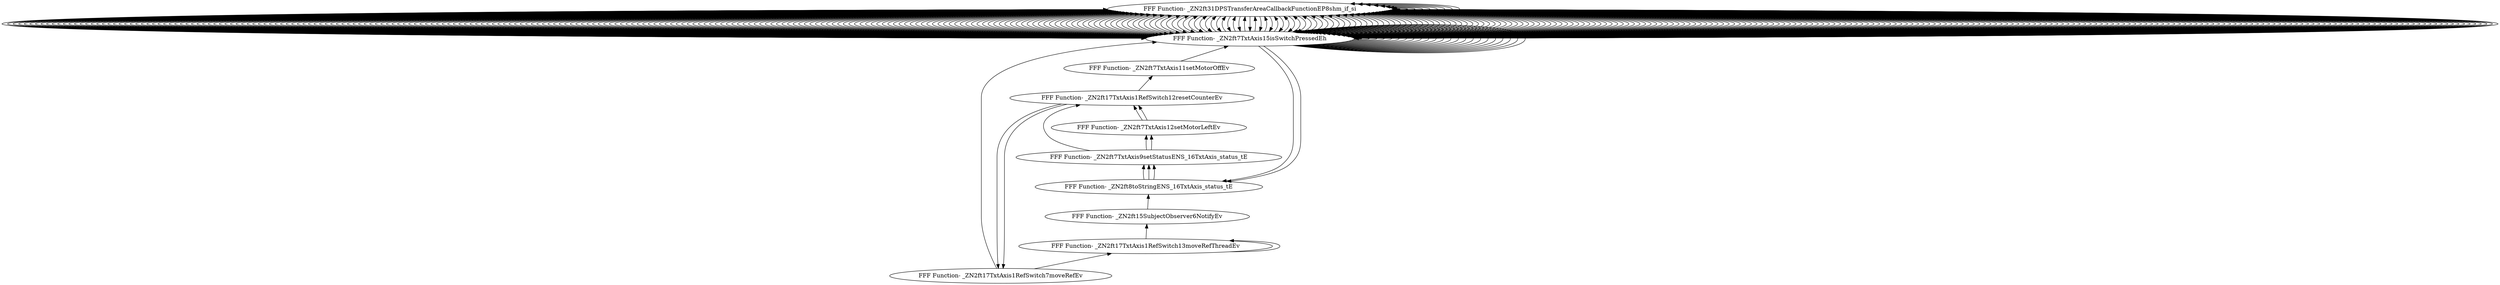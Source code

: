 digraph {
	"FFF Function- _ZN2ft31DPSTransferAreaCallbackFunctionEP8shm_if_si"
	"FFF Function- _ZN2ft7TxtAxis15isSwitchPressedEh"
	"FFF Function- _ZN2ft7TxtAxis15isSwitchPressedEh" -> "FFF Function- _ZN2ft31DPSTransferAreaCallbackFunctionEP8shm_if_si" [dir=back]
	"FFF Function- _ZN2ft7TxtAxis15isSwitchPressedEh"
	"FFF Function- _ZN2ft7TxtAxis15isSwitchPressedEh" -> "FFF Function- _ZN2ft7TxtAxis15isSwitchPressedEh" [dir=back]
	"FFF Function- _ZN2ft31DPSTransferAreaCallbackFunctionEP8shm_if_si"
	"FFF Function- _ZN2ft31DPSTransferAreaCallbackFunctionEP8shm_if_si" -> "FFF Function- _ZN2ft7TxtAxis15isSwitchPressedEh" [dir=back]
	"FFF Function- _ZN2ft7TxtAxis15isSwitchPressedEh"
	"FFF Function- _ZN2ft7TxtAxis15isSwitchPressedEh" -> "FFF Function- _ZN2ft31DPSTransferAreaCallbackFunctionEP8shm_if_si" [dir=back]
	"FFF Function- _ZN2ft7TxtAxis15isSwitchPressedEh"
	"FFF Function- _ZN2ft7TxtAxis15isSwitchPressedEh" -> "FFF Function- _ZN2ft7TxtAxis15isSwitchPressedEh" [dir=back]
	"FFF Function- _ZN2ft31DPSTransferAreaCallbackFunctionEP8shm_if_si"
	"FFF Function- _ZN2ft31DPSTransferAreaCallbackFunctionEP8shm_if_si" -> "FFF Function- _ZN2ft7TxtAxis15isSwitchPressedEh" [dir=back]
	"FFF Function- _ZN2ft7TxtAxis15isSwitchPressedEh"
	"FFF Function- _ZN2ft7TxtAxis15isSwitchPressedEh" -> "FFF Function- _ZN2ft31DPSTransferAreaCallbackFunctionEP8shm_if_si" [dir=back]
	"FFF Function- _ZN2ft7TxtAxis15isSwitchPressedEh"
	"FFF Function- _ZN2ft7TxtAxis15isSwitchPressedEh" -> "FFF Function- _ZN2ft7TxtAxis15isSwitchPressedEh" [dir=back]
	"FFF Function- _ZN2ft31DPSTransferAreaCallbackFunctionEP8shm_if_si"
	"FFF Function- _ZN2ft31DPSTransferAreaCallbackFunctionEP8shm_if_si" -> "FFF Function- _ZN2ft7TxtAxis15isSwitchPressedEh" [dir=back]
	"FFF Function- _ZN2ft7TxtAxis15isSwitchPressedEh"
	"FFF Function- _ZN2ft7TxtAxis15isSwitchPressedEh" -> "FFF Function- _ZN2ft31DPSTransferAreaCallbackFunctionEP8shm_if_si" [dir=back]
	"FFF Function- _ZN2ft7TxtAxis15isSwitchPressedEh"
	"FFF Function- _ZN2ft7TxtAxis15isSwitchPressedEh" -> "FFF Function- _ZN2ft7TxtAxis15isSwitchPressedEh" [dir=back]
	"FFF Function- _ZN2ft31DPSTransferAreaCallbackFunctionEP8shm_if_si"
	"FFF Function- _ZN2ft31DPSTransferAreaCallbackFunctionEP8shm_if_si" -> "FFF Function- _ZN2ft7TxtAxis15isSwitchPressedEh" [dir=back]
	"FFF Function- _ZN2ft7TxtAxis15isSwitchPressedEh"
	"FFF Function- _ZN2ft7TxtAxis15isSwitchPressedEh" -> "FFF Function- _ZN2ft31DPSTransferAreaCallbackFunctionEP8shm_if_si" [dir=back]
	"FFF Function- _ZN2ft7TxtAxis15isSwitchPressedEh"
	"FFF Function- _ZN2ft7TxtAxis15isSwitchPressedEh" -> "FFF Function- _ZN2ft7TxtAxis15isSwitchPressedEh" [dir=back]
	"FFF Function- _ZN2ft31DPSTransferAreaCallbackFunctionEP8shm_if_si"
	"FFF Function- _ZN2ft31DPSTransferAreaCallbackFunctionEP8shm_if_si" -> "FFF Function- _ZN2ft7TxtAxis15isSwitchPressedEh" [dir=back]
	"FFF Function- _ZN2ft7TxtAxis15isSwitchPressedEh"
	"FFF Function- _ZN2ft7TxtAxis15isSwitchPressedEh" -> "FFF Function- _ZN2ft31DPSTransferAreaCallbackFunctionEP8shm_if_si" [dir=back]
	"FFF Function- _ZN2ft7TxtAxis15isSwitchPressedEh"
	"FFF Function- _ZN2ft7TxtAxis15isSwitchPressedEh" -> "FFF Function- _ZN2ft7TxtAxis15isSwitchPressedEh" [dir=back]
	"FFF Function- _ZN2ft31DPSTransferAreaCallbackFunctionEP8shm_if_si"
	"FFF Function- _ZN2ft31DPSTransferAreaCallbackFunctionEP8shm_if_si" -> "FFF Function- _ZN2ft7TxtAxis15isSwitchPressedEh" [dir=back]
	"FFF Function- _ZN2ft7TxtAxis15isSwitchPressedEh"
	"FFF Function- _ZN2ft7TxtAxis15isSwitchPressedEh" -> "FFF Function- _ZN2ft31DPSTransferAreaCallbackFunctionEP8shm_if_si" [dir=back]
	"FFF Function- _ZN2ft31DPSTransferAreaCallbackFunctionEP8shm_if_si"
	"FFF Function- _ZN2ft31DPSTransferAreaCallbackFunctionEP8shm_if_si" -> "FFF Function- _ZN2ft7TxtAxis15isSwitchPressedEh" [dir=back]
	"FFF Function- _ZN2ft7TxtAxis15isSwitchPressedEh"
	"FFF Function- _ZN2ft7TxtAxis15isSwitchPressedEh" -> "FFF Function- _ZN2ft31DPSTransferAreaCallbackFunctionEP8shm_if_si" [dir=back]
	"FFF Function- _ZN2ft7TxtAxis15isSwitchPressedEh"
	"FFF Function- _ZN2ft7TxtAxis15isSwitchPressedEh" -> "FFF Function- _ZN2ft7TxtAxis15isSwitchPressedEh" [dir=back]
	"FFF Function- _ZN2ft7TxtAxis15isSwitchPressedEh"
	"FFF Function- _ZN2ft7TxtAxis15isSwitchPressedEh" -> "FFF Function- _ZN2ft7TxtAxis15isSwitchPressedEh" [dir=back]
	"FFF Function- _ZN2ft31DPSTransferAreaCallbackFunctionEP8shm_if_si"
	"FFF Function- _ZN2ft31DPSTransferAreaCallbackFunctionEP8shm_if_si" -> "FFF Function- _ZN2ft7TxtAxis15isSwitchPressedEh" [dir=back]
	"FFF Function- _ZN2ft7TxtAxis15isSwitchPressedEh"
	"FFF Function- _ZN2ft7TxtAxis15isSwitchPressedEh" -> "FFF Function- _ZN2ft31DPSTransferAreaCallbackFunctionEP8shm_if_si" [dir=back]
	"FFF Function- _ZN2ft31DPSTransferAreaCallbackFunctionEP8shm_if_si"
	"FFF Function- _ZN2ft31DPSTransferAreaCallbackFunctionEP8shm_if_si" -> "FFF Function- _ZN2ft7TxtAxis15isSwitchPressedEh" [dir=back]
	"FFF Function- _ZN2ft7TxtAxis15isSwitchPressedEh"
	"FFF Function- _ZN2ft7TxtAxis15isSwitchPressedEh" -> "FFF Function- _ZN2ft31DPSTransferAreaCallbackFunctionEP8shm_if_si" [dir=back]
	"FFF Function- _ZN2ft7TxtAxis15isSwitchPressedEh"
	"FFF Function- _ZN2ft7TxtAxis15isSwitchPressedEh" -> "FFF Function- _ZN2ft7TxtAxis15isSwitchPressedEh" [dir=back]
	"FFF Function- _ZN2ft31DPSTransferAreaCallbackFunctionEP8shm_if_si"
	"FFF Function- _ZN2ft31DPSTransferAreaCallbackFunctionEP8shm_if_si" -> "FFF Function- _ZN2ft7TxtAxis15isSwitchPressedEh" [dir=back]
	"FFF Function- _ZN2ft7TxtAxis15isSwitchPressedEh"
	"FFF Function- _ZN2ft7TxtAxis15isSwitchPressedEh" -> "FFF Function- _ZN2ft31DPSTransferAreaCallbackFunctionEP8shm_if_si" [dir=back]
	"FFF Function- _ZN2ft7TxtAxis15isSwitchPressedEh"
	"FFF Function- _ZN2ft7TxtAxis15isSwitchPressedEh" -> "FFF Function- _ZN2ft7TxtAxis15isSwitchPressedEh" [dir=back]
	"FFF Function- _ZN2ft31DPSTransferAreaCallbackFunctionEP8shm_if_si"
	"FFF Function- _ZN2ft31DPSTransferAreaCallbackFunctionEP8shm_if_si" -> "FFF Function- _ZN2ft7TxtAxis15isSwitchPressedEh" [dir=back]
	"FFF Function- _ZN2ft7TxtAxis15isSwitchPressedEh"
	"FFF Function- _ZN2ft7TxtAxis15isSwitchPressedEh" -> "FFF Function- _ZN2ft31DPSTransferAreaCallbackFunctionEP8shm_if_si" [dir=back]
	"FFF Function- _ZN2ft7TxtAxis15isSwitchPressedEh"
	"FFF Function- _ZN2ft7TxtAxis15isSwitchPressedEh" -> "FFF Function- _ZN2ft7TxtAxis15isSwitchPressedEh" [dir=back]
	"FFF Function- _ZN2ft31DPSTransferAreaCallbackFunctionEP8shm_if_si"
	"FFF Function- _ZN2ft31DPSTransferAreaCallbackFunctionEP8shm_if_si" -> "FFF Function- _ZN2ft7TxtAxis15isSwitchPressedEh" [dir=back]
	"FFF Function- _ZN2ft7TxtAxis15isSwitchPressedEh"
	"FFF Function- _ZN2ft7TxtAxis15isSwitchPressedEh" -> "FFF Function- _ZN2ft31DPSTransferAreaCallbackFunctionEP8shm_if_si" [dir=back]
	"FFF Function- _ZN2ft31DPSTransferAreaCallbackFunctionEP8shm_if_si"
	"FFF Function- _ZN2ft31DPSTransferAreaCallbackFunctionEP8shm_if_si" -> "FFF Function- _ZN2ft7TxtAxis15isSwitchPressedEh" [dir=back]
	"FFF Function- _ZN2ft7TxtAxis15isSwitchPressedEh"
	"FFF Function- _ZN2ft7TxtAxis15isSwitchPressedEh" -> "FFF Function- _ZN2ft31DPSTransferAreaCallbackFunctionEP8shm_if_si" [dir=back]
	"FFF Function- _ZN2ft7TxtAxis15isSwitchPressedEh"
	"FFF Function- _ZN2ft7TxtAxis15isSwitchPressedEh" -> "FFF Function- _ZN2ft7TxtAxis15isSwitchPressedEh" [dir=back]
	"FFF Function- _ZN2ft7TxtAxis15isSwitchPressedEh"
	"FFF Function- _ZN2ft7TxtAxis15isSwitchPressedEh" -> "FFF Function- _ZN2ft7TxtAxis15isSwitchPressedEh" [dir=back]
	"FFF Function- _ZN2ft31DPSTransferAreaCallbackFunctionEP8shm_if_si"
	"FFF Function- _ZN2ft31DPSTransferAreaCallbackFunctionEP8shm_if_si" -> "FFF Function- _ZN2ft7TxtAxis15isSwitchPressedEh" [dir=back]
	"FFF Function- _ZN2ft7TxtAxis15isSwitchPressedEh"
	"FFF Function- _ZN2ft7TxtAxis15isSwitchPressedEh" -> "FFF Function- _ZN2ft31DPSTransferAreaCallbackFunctionEP8shm_if_si" [dir=back]
	"FFF Function- _ZN2ft31DPSTransferAreaCallbackFunctionEP8shm_if_si"
	"FFF Function- _ZN2ft31DPSTransferAreaCallbackFunctionEP8shm_if_si" -> "FFF Function- _ZN2ft7TxtAxis15isSwitchPressedEh" [dir=back]
	"FFF Function- _ZN2ft7TxtAxis15isSwitchPressedEh"
	"FFF Function- _ZN2ft7TxtAxis15isSwitchPressedEh" -> "FFF Function- _ZN2ft31DPSTransferAreaCallbackFunctionEP8shm_if_si" [dir=back]
	"FFF Function- _ZN2ft7TxtAxis15isSwitchPressedEh"
	"FFF Function- _ZN2ft7TxtAxis15isSwitchPressedEh" -> "FFF Function- _ZN2ft7TxtAxis15isSwitchPressedEh" [dir=back]
	"FFF Function- _ZN2ft31DPSTransferAreaCallbackFunctionEP8shm_if_si"
	"FFF Function- _ZN2ft31DPSTransferAreaCallbackFunctionEP8shm_if_si" -> "FFF Function- _ZN2ft7TxtAxis15isSwitchPressedEh" [dir=back]
	"FFF Function- _ZN2ft7TxtAxis15isSwitchPressedEh"
	"FFF Function- _ZN2ft7TxtAxis15isSwitchPressedEh" -> "FFF Function- _ZN2ft31DPSTransferAreaCallbackFunctionEP8shm_if_si" [dir=back]
	"FFF Function- _ZN2ft7TxtAxis15isSwitchPressedEh"
	"FFF Function- _ZN2ft7TxtAxis15isSwitchPressedEh" -> "FFF Function- _ZN2ft7TxtAxis15isSwitchPressedEh" [dir=back]
	"FFF Function- _ZN2ft31DPSTransferAreaCallbackFunctionEP8shm_if_si"
	"FFF Function- _ZN2ft31DPSTransferAreaCallbackFunctionEP8shm_if_si" -> "FFF Function- _ZN2ft7TxtAxis15isSwitchPressedEh" [dir=back]
	"FFF Function- _ZN2ft7TxtAxis15isSwitchPressedEh"
	"FFF Function- _ZN2ft7TxtAxis15isSwitchPressedEh" -> "FFF Function- _ZN2ft31DPSTransferAreaCallbackFunctionEP8shm_if_si" [dir=back]
	"FFF Function- _ZN2ft7TxtAxis15isSwitchPressedEh"
	"FFF Function- _ZN2ft7TxtAxis15isSwitchPressedEh" -> "FFF Function- _ZN2ft7TxtAxis15isSwitchPressedEh" [dir=back]
	"FFF Function- _ZN2ft31DPSTransferAreaCallbackFunctionEP8shm_if_si"
	"FFF Function- _ZN2ft31DPSTransferAreaCallbackFunctionEP8shm_if_si" -> "FFF Function- _ZN2ft7TxtAxis15isSwitchPressedEh" [dir=back]
	"FFF Function- _ZN2ft7TxtAxis15isSwitchPressedEh"
	"FFF Function- _ZN2ft7TxtAxis15isSwitchPressedEh" -> "FFF Function- _ZN2ft31DPSTransferAreaCallbackFunctionEP8shm_if_si" [dir=back]
	"FFF Function- _ZN2ft7TxtAxis15isSwitchPressedEh"
	"FFF Function- _ZN2ft7TxtAxis15isSwitchPressedEh" -> "FFF Function- _ZN2ft7TxtAxis15isSwitchPressedEh" [dir=back]
	"FFF Function- _ZN2ft31DPSTransferAreaCallbackFunctionEP8shm_if_si"
	"FFF Function- _ZN2ft31DPSTransferAreaCallbackFunctionEP8shm_if_si" -> "FFF Function- _ZN2ft7TxtAxis15isSwitchPressedEh" [dir=back]
	"FFF Function- _ZN2ft7TxtAxis15isSwitchPressedEh"
	"FFF Function- _ZN2ft7TxtAxis15isSwitchPressedEh" -> "FFF Function- _ZN2ft31DPSTransferAreaCallbackFunctionEP8shm_if_si" [dir=back]
	"FFF Function- _ZN2ft7TxtAxis15isSwitchPressedEh"
	"FFF Function- _ZN2ft7TxtAxis15isSwitchPressedEh" -> "FFF Function- _ZN2ft7TxtAxis15isSwitchPressedEh" [dir=back]
	"FFF Function- _ZN2ft31DPSTransferAreaCallbackFunctionEP8shm_if_si"
	"FFF Function- _ZN2ft31DPSTransferAreaCallbackFunctionEP8shm_if_si" -> "FFF Function- _ZN2ft7TxtAxis15isSwitchPressedEh" [dir=back]
	"FFF Function- _ZN2ft7TxtAxis15isSwitchPressedEh"
	"FFF Function- _ZN2ft7TxtAxis15isSwitchPressedEh" -> "FFF Function- _ZN2ft31DPSTransferAreaCallbackFunctionEP8shm_if_si" [dir=back]
	"FFF Function- _ZN2ft7TxtAxis15isSwitchPressedEh"
	"FFF Function- _ZN2ft7TxtAxis15isSwitchPressedEh" -> "FFF Function- _ZN2ft7TxtAxis15isSwitchPressedEh" [dir=back]
	"FFF Function- _ZN2ft31DPSTransferAreaCallbackFunctionEP8shm_if_si"
	"FFF Function- _ZN2ft31DPSTransferAreaCallbackFunctionEP8shm_if_si" -> "FFF Function- _ZN2ft7TxtAxis15isSwitchPressedEh" [dir=back]
	"FFF Function- _ZN2ft7TxtAxis15isSwitchPressedEh"
	"FFF Function- _ZN2ft7TxtAxis15isSwitchPressedEh" -> "FFF Function- _ZN2ft31DPSTransferAreaCallbackFunctionEP8shm_if_si" [dir=back]
	"FFF Function- _ZN2ft8toStringENS_16TxtAxis_status_tE"
	"FFF Function- _ZN2ft8toStringENS_16TxtAxis_status_tE" -> "FFF Function- _ZN2ft7TxtAxis15isSwitchPressedEh" [dir=back]
	"FFF Function- _ZN2ft7TxtAxis9setStatusENS_16TxtAxis_status_tE"
	"FFF Function- _ZN2ft7TxtAxis9setStatusENS_16TxtAxis_status_tE" -> "FFF Function- _ZN2ft8toStringENS_16TxtAxis_status_tE" [dir=back]
	"FFF Function- _ZN2ft7TxtAxis12setMotorLeftEv"
	"FFF Function- _ZN2ft7TxtAxis12setMotorLeftEv" -> "FFF Function- _ZN2ft7TxtAxis9setStatusENS_16TxtAxis_status_tE" [dir=back]
	"FFF Function- _ZN2ft17TxtAxis1RefSwitch12resetCounterEv"
	"FFF Function- _ZN2ft17TxtAxis1RefSwitch12resetCounterEv" -> "FFF Function- _ZN2ft7TxtAxis12setMotorLeftEv" [dir=back]
	"FFF Function- _ZN2ft17TxtAxis1RefSwitch7moveRefEv"
	"FFF Function- _ZN2ft17TxtAxis1RefSwitch7moveRefEv" -> "FFF Function- _ZN2ft17TxtAxis1RefSwitch12resetCounterEv" [dir=back]
	"FFF Function- _ZN2ft7TxtAxis15isSwitchPressedEh"
	"FFF Function- _ZN2ft7TxtAxis15isSwitchPressedEh" -> "FFF Function- _ZN2ft17TxtAxis1RefSwitch7moveRefEv" [dir=back]
	"FFF Function- _ZN2ft8toStringENS_16TxtAxis_status_tE"
	"FFF Function- _ZN2ft8toStringENS_16TxtAxis_status_tE" -> "FFF Function- _ZN2ft7TxtAxis15isSwitchPressedEh" [dir=back]
	"FFF Function- _ZN2ft7TxtAxis9setStatusENS_16TxtAxis_status_tE"
	"FFF Function- _ZN2ft7TxtAxis9setStatusENS_16TxtAxis_status_tE" -> "FFF Function- _ZN2ft8toStringENS_16TxtAxis_status_tE" [dir=back]
	"FFF Function- _ZN2ft7TxtAxis12setMotorLeftEv"
	"FFF Function- _ZN2ft7TxtAxis12setMotorLeftEv" -> "FFF Function- _ZN2ft7TxtAxis9setStatusENS_16TxtAxis_status_tE" [dir=back]
	"FFF Function- _ZN2ft17TxtAxis1RefSwitch12resetCounterEv"
	"FFF Function- _ZN2ft17TxtAxis1RefSwitch12resetCounterEv" -> "FFF Function- _ZN2ft7TxtAxis12setMotorLeftEv" [dir=back]
	"FFF Function- _ZN2ft17TxtAxis1RefSwitch7moveRefEv"
	"FFF Function- _ZN2ft17TxtAxis1RefSwitch7moveRefEv" -> "FFF Function- _ZN2ft17TxtAxis1RefSwitch12resetCounterEv" [dir=back]
	"FFF Function- _ZN2ft17TxtAxis1RefSwitch13moveRefThreadEv"
	"FFF Function- _ZN2ft17TxtAxis1RefSwitch13moveRefThreadEv" -> "FFF Function- _ZN2ft17TxtAxis1RefSwitch7moveRefEv" [dir=back]
	"FFF Function- _ZN2ft17TxtAxis1RefSwitch13moveRefThreadEv"
	"FFF Function- _ZN2ft17TxtAxis1RefSwitch13moveRefThreadEv" -> "FFF Function- _ZN2ft17TxtAxis1RefSwitch13moveRefThreadEv" [dir=back]
	"FFF Function- _ZN2ft15SubjectObserver6NotifyEv"
	"FFF Function- _ZN2ft15SubjectObserver6NotifyEv" -> "FFF Function- _ZN2ft17TxtAxis1RefSwitch13moveRefThreadEv" [dir=back]
	"FFF Function- _ZN2ft8toStringENS_16TxtAxis_status_tE"
	"FFF Function- _ZN2ft8toStringENS_16TxtAxis_status_tE" -> "FFF Function- _ZN2ft15SubjectObserver6NotifyEv" [dir=back]
	"FFF Function- _ZN2ft7TxtAxis9setStatusENS_16TxtAxis_status_tE"
	"FFF Function- _ZN2ft7TxtAxis9setStatusENS_16TxtAxis_status_tE" -> "FFF Function- _ZN2ft8toStringENS_16TxtAxis_status_tE" [dir=back]
	"FFF Function- _ZN2ft17TxtAxis1RefSwitch12resetCounterEv"
	"FFF Function- _ZN2ft17TxtAxis1RefSwitch12resetCounterEv" -> "FFF Function- _ZN2ft7TxtAxis9setStatusENS_16TxtAxis_status_tE" [dir=back]
	"FFF Function- _ZN2ft7TxtAxis11setMotorOffEv"
	"FFF Function- _ZN2ft7TxtAxis11setMotorOffEv" -> "FFF Function- _ZN2ft17TxtAxis1RefSwitch12resetCounterEv" [dir=back]
	"FFF Function- _ZN2ft7TxtAxis15isSwitchPressedEh"
	"FFF Function- _ZN2ft7TxtAxis15isSwitchPressedEh" -> "FFF Function- _ZN2ft7TxtAxis11setMotorOffEv" [dir=back]
	"FFF Function- _ZN2ft31DPSTransferAreaCallbackFunctionEP8shm_if_si"
	"FFF Function- _ZN2ft31DPSTransferAreaCallbackFunctionEP8shm_if_si" -> "FFF Function- _ZN2ft7TxtAxis15isSwitchPressedEh" [dir=back]
	"FFF Function- _ZN2ft7TxtAxis15isSwitchPressedEh"
	"FFF Function- _ZN2ft7TxtAxis15isSwitchPressedEh" -> "FFF Function- _ZN2ft31DPSTransferAreaCallbackFunctionEP8shm_if_si" [dir=back]
	"FFF Function- _ZN2ft31DPSTransferAreaCallbackFunctionEP8shm_if_si"
	"FFF Function- _ZN2ft31DPSTransferAreaCallbackFunctionEP8shm_if_si" -> "FFF Function- _ZN2ft7TxtAxis15isSwitchPressedEh" [dir=back]
	"FFF Function- _ZN2ft7TxtAxis15isSwitchPressedEh"
	"FFF Function- _ZN2ft7TxtAxis15isSwitchPressedEh" -> "FFF Function- _ZN2ft31DPSTransferAreaCallbackFunctionEP8shm_if_si" [dir=back]
	"FFF Function- _ZN2ft31DPSTransferAreaCallbackFunctionEP8shm_if_si"
	"FFF Function- _ZN2ft31DPSTransferAreaCallbackFunctionEP8shm_if_si" -> "FFF Function- _ZN2ft7TxtAxis15isSwitchPressedEh" [dir=back]
	"FFF Function- _ZN2ft7TxtAxis15isSwitchPressedEh"
	"FFF Function- _ZN2ft7TxtAxis15isSwitchPressedEh" -> "FFF Function- _ZN2ft31DPSTransferAreaCallbackFunctionEP8shm_if_si" [dir=back]
	"FFF Function- _ZN2ft31DPSTransferAreaCallbackFunctionEP8shm_if_si"
	"FFF Function- _ZN2ft31DPSTransferAreaCallbackFunctionEP8shm_if_si" -> "FFF Function- _ZN2ft7TxtAxis15isSwitchPressedEh" [dir=back]
	"FFF Function- _ZN2ft7TxtAxis15isSwitchPressedEh"
	"FFF Function- _ZN2ft7TxtAxis15isSwitchPressedEh" -> "FFF Function- _ZN2ft31DPSTransferAreaCallbackFunctionEP8shm_if_si" [dir=back]
	"FFF Function- _ZN2ft31DPSTransferAreaCallbackFunctionEP8shm_if_si"
	"FFF Function- _ZN2ft31DPSTransferAreaCallbackFunctionEP8shm_if_si" -> "FFF Function- _ZN2ft7TxtAxis15isSwitchPressedEh" [dir=back]
	"FFF Function- _ZN2ft7TxtAxis15isSwitchPressedEh"
	"FFF Function- _ZN2ft7TxtAxis15isSwitchPressedEh" -> "FFF Function- _ZN2ft31DPSTransferAreaCallbackFunctionEP8shm_if_si" [dir=back]
	"FFF Function- _ZN2ft31DPSTransferAreaCallbackFunctionEP8shm_if_si"
	"FFF Function- _ZN2ft31DPSTransferAreaCallbackFunctionEP8shm_if_si" -> "FFF Function- _ZN2ft7TxtAxis15isSwitchPressedEh" [dir=back]
	"FFF Function- _ZN2ft7TxtAxis15isSwitchPressedEh"
	"FFF Function- _ZN2ft7TxtAxis15isSwitchPressedEh" -> "FFF Function- _ZN2ft31DPSTransferAreaCallbackFunctionEP8shm_if_si" [dir=back]
	"FFF Function- _ZN2ft31DPSTransferAreaCallbackFunctionEP8shm_if_si"
	"FFF Function- _ZN2ft31DPSTransferAreaCallbackFunctionEP8shm_if_si" -> "FFF Function- _ZN2ft7TxtAxis15isSwitchPressedEh" [dir=back]
	"FFF Function- _ZN2ft7TxtAxis15isSwitchPressedEh"
	"FFF Function- _ZN2ft7TxtAxis15isSwitchPressedEh" -> "FFF Function- _ZN2ft31DPSTransferAreaCallbackFunctionEP8shm_if_si" [dir=back]
	"FFF Function- _ZN2ft31DPSTransferAreaCallbackFunctionEP8shm_if_si"
	"FFF Function- _ZN2ft31DPSTransferAreaCallbackFunctionEP8shm_if_si" -> "FFF Function- _ZN2ft7TxtAxis15isSwitchPressedEh" [dir=back]
	"FFF Function- _ZN2ft7TxtAxis15isSwitchPressedEh"
	"FFF Function- _ZN2ft7TxtAxis15isSwitchPressedEh" -> "FFF Function- _ZN2ft31DPSTransferAreaCallbackFunctionEP8shm_if_si" [dir=back]
	"FFF Function- _ZN2ft31DPSTransferAreaCallbackFunctionEP8shm_if_si"
	"FFF Function- _ZN2ft31DPSTransferAreaCallbackFunctionEP8shm_if_si" -> "FFF Function- _ZN2ft7TxtAxis15isSwitchPressedEh" [dir=back]
	"FFF Function- _ZN2ft7TxtAxis15isSwitchPressedEh"
	"FFF Function- _ZN2ft7TxtAxis15isSwitchPressedEh" -> "FFF Function- _ZN2ft31DPSTransferAreaCallbackFunctionEP8shm_if_si" [dir=back]
	"FFF Function- _ZN2ft31DPSTransferAreaCallbackFunctionEP8shm_if_si"
	"FFF Function- _ZN2ft31DPSTransferAreaCallbackFunctionEP8shm_if_si" -> "FFF Function- _ZN2ft7TxtAxis15isSwitchPressedEh" [dir=back]
	"FFF Function- _ZN2ft7TxtAxis15isSwitchPressedEh"
	"FFF Function- _ZN2ft7TxtAxis15isSwitchPressedEh" -> "FFF Function- _ZN2ft31DPSTransferAreaCallbackFunctionEP8shm_if_si" [dir=back]
	"FFF Function- _ZN2ft31DPSTransferAreaCallbackFunctionEP8shm_if_si"
	"FFF Function- _ZN2ft31DPSTransferAreaCallbackFunctionEP8shm_if_si" -> "FFF Function- _ZN2ft7TxtAxis15isSwitchPressedEh" [dir=back]
	"FFF Function- _ZN2ft7TxtAxis15isSwitchPressedEh"
	"FFF Function- _ZN2ft7TxtAxis15isSwitchPressedEh" -> "FFF Function- _ZN2ft31DPSTransferAreaCallbackFunctionEP8shm_if_si" [dir=back]
	"FFF Function- _ZN2ft31DPSTransferAreaCallbackFunctionEP8shm_if_si"
	"FFF Function- _ZN2ft31DPSTransferAreaCallbackFunctionEP8shm_if_si" -> "FFF Function- _ZN2ft7TxtAxis15isSwitchPressedEh" [dir=back]
	"FFF Function- _ZN2ft7TxtAxis15isSwitchPressedEh"
	"FFF Function- _ZN2ft7TxtAxis15isSwitchPressedEh" -> "FFF Function- _ZN2ft31DPSTransferAreaCallbackFunctionEP8shm_if_si" [dir=back]
	"FFF Function- _ZN2ft31DPSTransferAreaCallbackFunctionEP8shm_if_si"
	"FFF Function- _ZN2ft31DPSTransferAreaCallbackFunctionEP8shm_if_si" -> "FFF Function- _ZN2ft7TxtAxis15isSwitchPressedEh" [dir=back]
	"FFF Function- _ZN2ft7TxtAxis15isSwitchPressedEh"
	"FFF Function- _ZN2ft7TxtAxis15isSwitchPressedEh" -> "FFF Function- _ZN2ft31DPSTransferAreaCallbackFunctionEP8shm_if_si" [dir=back]
	"FFF Function- _ZN2ft31DPSTransferAreaCallbackFunctionEP8shm_if_si"
	"FFF Function- _ZN2ft31DPSTransferAreaCallbackFunctionEP8shm_if_si" -> "FFF Function- _ZN2ft7TxtAxis15isSwitchPressedEh" [dir=back]
	"FFF Function- _ZN2ft7TxtAxis15isSwitchPressedEh"
	"FFF Function- _ZN2ft7TxtAxis15isSwitchPressedEh" -> "FFF Function- _ZN2ft31DPSTransferAreaCallbackFunctionEP8shm_if_si" [dir=back]
	"FFF Function- _ZN2ft31DPSTransferAreaCallbackFunctionEP8shm_if_si"
	"FFF Function- _ZN2ft31DPSTransferAreaCallbackFunctionEP8shm_if_si" -> "FFF Function- _ZN2ft7TxtAxis15isSwitchPressedEh" [dir=back]
	"FFF Function- _ZN2ft7TxtAxis15isSwitchPressedEh"
	"FFF Function- _ZN2ft7TxtAxis15isSwitchPressedEh" -> "FFF Function- _ZN2ft31DPSTransferAreaCallbackFunctionEP8shm_if_si" [dir=back]
	"FFF Function- _ZN2ft31DPSTransferAreaCallbackFunctionEP8shm_if_si"
	"FFF Function- _ZN2ft31DPSTransferAreaCallbackFunctionEP8shm_if_si" -> "FFF Function- _ZN2ft7TxtAxis15isSwitchPressedEh" [dir=back]
	"FFF Function- _ZN2ft7TxtAxis15isSwitchPressedEh"
	"FFF Function- _ZN2ft7TxtAxis15isSwitchPressedEh" -> "FFF Function- _ZN2ft31DPSTransferAreaCallbackFunctionEP8shm_if_si" [dir=back]
	"FFF Function- _ZN2ft31DPSTransferAreaCallbackFunctionEP8shm_if_si"
	"FFF Function- _ZN2ft31DPSTransferAreaCallbackFunctionEP8shm_if_si" -> "FFF Function- _ZN2ft7TxtAxis15isSwitchPressedEh" [dir=back]
	"FFF Function- _ZN2ft7TxtAxis15isSwitchPressedEh"
	"FFF Function- _ZN2ft7TxtAxis15isSwitchPressedEh" -> "FFF Function- _ZN2ft31DPSTransferAreaCallbackFunctionEP8shm_if_si" [dir=back]
	"FFF Function- _ZN2ft31DPSTransferAreaCallbackFunctionEP8shm_if_si"
	"FFF Function- _ZN2ft31DPSTransferAreaCallbackFunctionEP8shm_if_si" -> "FFF Function- _ZN2ft7TxtAxis15isSwitchPressedEh" [dir=back]
	"FFF Function- _ZN2ft7TxtAxis15isSwitchPressedEh"
	"FFF Function- _ZN2ft7TxtAxis15isSwitchPressedEh" -> "FFF Function- _ZN2ft31DPSTransferAreaCallbackFunctionEP8shm_if_si" [dir=back]
	"FFF Function- _ZN2ft31DPSTransferAreaCallbackFunctionEP8shm_if_si"
	"FFF Function- _ZN2ft31DPSTransferAreaCallbackFunctionEP8shm_if_si" -> "FFF Function- _ZN2ft7TxtAxis15isSwitchPressedEh" [dir=back]
	"FFF Function- _ZN2ft7TxtAxis15isSwitchPressedEh"
	"FFF Function- _ZN2ft7TxtAxis15isSwitchPressedEh" -> "FFF Function- _ZN2ft31DPSTransferAreaCallbackFunctionEP8shm_if_si" [dir=back]
	"FFF Function- _ZN2ft31DPSTransferAreaCallbackFunctionEP8shm_if_si"
	"FFF Function- _ZN2ft31DPSTransferAreaCallbackFunctionEP8shm_if_si" -> "FFF Function- _ZN2ft7TxtAxis15isSwitchPressedEh" [dir=back]
	"FFF Function- _ZN2ft7TxtAxis15isSwitchPressedEh"
	"FFF Function- _ZN2ft7TxtAxis15isSwitchPressedEh" -> "FFF Function- _ZN2ft31DPSTransferAreaCallbackFunctionEP8shm_if_si" [dir=back]
	"FFF Function- _ZN2ft31DPSTransferAreaCallbackFunctionEP8shm_if_si"
	"FFF Function- _ZN2ft31DPSTransferAreaCallbackFunctionEP8shm_if_si" -> "FFF Function- _ZN2ft7TxtAxis15isSwitchPressedEh" [dir=back]
	"FFF Function- _ZN2ft31DPSTransferAreaCallbackFunctionEP8shm_if_si"
	"FFF Function- _ZN2ft31DPSTransferAreaCallbackFunctionEP8shm_if_si" -> "FFF Function- _ZN2ft31DPSTransferAreaCallbackFunctionEP8shm_if_si" [dir=back]
	"FFF Function- _ZN2ft7TxtAxis15isSwitchPressedEh"
	"FFF Function- _ZN2ft7TxtAxis15isSwitchPressedEh" -> "FFF Function- _ZN2ft31DPSTransferAreaCallbackFunctionEP8shm_if_si" [dir=back]
	"FFF Function- _ZN2ft31DPSTransferAreaCallbackFunctionEP8shm_if_si"
	"FFF Function- _ZN2ft31DPSTransferAreaCallbackFunctionEP8shm_if_si" -> "FFF Function- _ZN2ft7TxtAxis15isSwitchPressedEh" [dir=back]
	"FFF Function- _ZN2ft7TxtAxis15isSwitchPressedEh"
	"FFF Function- _ZN2ft7TxtAxis15isSwitchPressedEh" -> "FFF Function- _ZN2ft31DPSTransferAreaCallbackFunctionEP8shm_if_si" [dir=back]
	"FFF Function- _ZN2ft31DPSTransferAreaCallbackFunctionEP8shm_if_si"
	"FFF Function- _ZN2ft31DPSTransferAreaCallbackFunctionEP8shm_if_si" -> "FFF Function- _ZN2ft7TxtAxis15isSwitchPressedEh" [dir=back]
	"FFF Function- _ZN2ft7TxtAxis15isSwitchPressedEh"
	"FFF Function- _ZN2ft7TxtAxis15isSwitchPressedEh" -> "FFF Function- _ZN2ft31DPSTransferAreaCallbackFunctionEP8shm_if_si" [dir=back]
	"FFF Function- _ZN2ft31DPSTransferAreaCallbackFunctionEP8shm_if_si"
	"FFF Function- _ZN2ft31DPSTransferAreaCallbackFunctionEP8shm_if_si" -> "FFF Function- _ZN2ft7TxtAxis15isSwitchPressedEh" [dir=back]
	"FFF Function- _ZN2ft7TxtAxis15isSwitchPressedEh"
	"FFF Function- _ZN2ft7TxtAxis15isSwitchPressedEh" -> "FFF Function- _ZN2ft31DPSTransferAreaCallbackFunctionEP8shm_if_si" [dir=back]
	"FFF Function- _ZN2ft31DPSTransferAreaCallbackFunctionEP8shm_if_si"
	"FFF Function- _ZN2ft31DPSTransferAreaCallbackFunctionEP8shm_if_si" -> "FFF Function- _ZN2ft7TxtAxis15isSwitchPressedEh" [dir=back]
	"FFF Function- _ZN2ft7TxtAxis15isSwitchPressedEh"
	"FFF Function- _ZN2ft7TxtAxis15isSwitchPressedEh" -> "FFF Function- _ZN2ft31DPSTransferAreaCallbackFunctionEP8shm_if_si" [dir=back]
	"FFF Function- _ZN2ft31DPSTransferAreaCallbackFunctionEP8shm_if_si"
	"FFF Function- _ZN2ft31DPSTransferAreaCallbackFunctionEP8shm_if_si" -> "FFF Function- _ZN2ft7TxtAxis15isSwitchPressedEh" [dir=back]
	"FFF Function- _ZN2ft7TxtAxis15isSwitchPressedEh"
	"FFF Function- _ZN2ft7TxtAxis15isSwitchPressedEh" -> "FFF Function- _ZN2ft31DPSTransferAreaCallbackFunctionEP8shm_if_si" [dir=back]
	"FFF Function- _ZN2ft31DPSTransferAreaCallbackFunctionEP8shm_if_si"
	"FFF Function- _ZN2ft31DPSTransferAreaCallbackFunctionEP8shm_if_si" -> "FFF Function- _ZN2ft7TxtAxis15isSwitchPressedEh" [dir=back]
	"FFF Function- _ZN2ft7TxtAxis15isSwitchPressedEh"
	"FFF Function- _ZN2ft7TxtAxis15isSwitchPressedEh" -> "FFF Function- _ZN2ft31DPSTransferAreaCallbackFunctionEP8shm_if_si" [dir=back]
	"FFF Function- _ZN2ft31DPSTransferAreaCallbackFunctionEP8shm_if_si"
	"FFF Function- _ZN2ft31DPSTransferAreaCallbackFunctionEP8shm_if_si" -> "FFF Function- _ZN2ft7TxtAxis15isSwitchPressedEh" [dir=back]
	"FFF Function- _ZN2ft7TxtAxis15isSwitchPressedEh"
	"FFF Function- _ZN2ft7TxtAxis15isSwitchPressedEh" -> "FFF Function- _ZN2ft31DPSTransferAreaCallbackFunctionEP8shm_if_si" [dir=back]
	"FFF Function- _ZN2ft31DPSTransferAreaCallbackFunctionEP8shm_if_si"
	"FFF Function- _ZN2ft31DPSTransferAreaCallbackFunctionEP8shm_if_si" -> "FFF Function- _ZN2ft7TxtAxis15isSwitchPressedEh" [dir=back]
	"FFF Function- _ZN2ft7TxtAxis15isSwitchPressedEh"
	"FFF Function- _ZN2ft7TxtAxis15isSwitchPressedEh" -> "FFF Function- _ZN2ft31DPSTransferAreaCallbackFunctionEP8shm_if_si" [dir=back]
	"FFF Function- _ZN2ft31DPSTransferAreaCallbackFunctionEP8shm_if_si"
	"FFF Function- _ZN2ft31DPSTransferAreaCallbackFunctionEP8shm_if_si" -> "FFF Function- _ZN2ft7TxtAxis15isSwitchPressedEh" [dir=back]
	"FFF Function- _ZN2ft7TxtAxis15isSwitchPressedEh"
	"FFF Function- _ZN2ft7TxtAxis15isSwitchPressedEh" -> "FFF Function- _ZN2ft31DPSTransferAreaCallbackFunctionEP8shm_if_si" [dir=back]
	"FFF Function- _ZN2ft31DPSTransferAreaCallbackFunctionEP8shm_if_si"
	"FFF Function- _ZN2ft31DPSTransferAreaCallbackFunctionEP8shm_if_si" -> "FFF Function- _ZN2ft7TxtAxis15isSwitchPressedEh" [dir=back]
	"FFF Function- _ZN2ft7TxtAxis15isSwitchPressedEh"
	"FFF Function- _ZN2ft7TxtAxis15isSwitchPressedEh" -> "FFF Function- _ZN2ft31DPSTransferAreaCallbackFunctionEP8shm_if_si" [dir=back]
	"FFF Function- _ZN2ft31DPSTransferAreaCallbackFunctionEP8shm_if_si"
	"FFF Function- _ZN2ft31DPSTransferAreaCallbackFunctionEP8shm_if_si" -> "FFF Function- _ZN2ft7TxtAxis15isSwitchPressedEh" [dir=back]
	"FFF Function- _ZN2ft7TxtAxis15isSwitchPressedEh"
	"FFF Function- _ZN2ft7TxtAxis15isSwitchPressedEh" -> "FFF Function- _ZN2ft31DPSTransferAreaCallbackFunctionEP8shm_if_si" [dir=back]
	"FFF Function- _ZN2ft31DPSTransferAreaCallbackFunctionEP8shm_if_si"
	"FFF Function- _ZN2ft31DPSTransferAreaCallbackFunctionEP8shm_if_si" -> "FFF Function- _ZN2ft7TxtAxis15isSwitchPressedEh" [dir=back]
	"FFF Function- _ZN2ft7TxtAxis15isSwitchPressedEh"
	"FFF Function- _ZN2ft7TxtAxis15isSwitchPressedEh" -> "FFF Function- _ZN2ft31DPSTransferAreaCallbackFunctionEP8shm_if_si" [dir=back]
	"FFF Function- _ZN2ft31DPSTransferAreaCallbackFunctionEP8shm_if_si"
	"FFF Function- _ZN2ft31DPSTransferAreaCallbackFunctionEP8shm_if_si" -> "FFF Function- _ZN2ft7TxtAxis15isSwitchPressedEh" [dir=back]
	"FFF Function- _ZN2ft7TxtAxis15isSwitchPressedEh"
	"FFF Function- _ZN2ft7TxtAxis15isSwitchPressedEh" -> "FFF Function- _ZN2ft31DPSTransferAreaCallbackFunctionEP8shm_if_si" [dir=back]
	"FFF Function- _ZN2ft31DPSTransferAreaCallbackFunctionEP8shm_if_si"
	"FFF Function- _ZN2ft31DPSTransferAreaCallbackFunctionEP8shm_if_si" -> "FFF Function- _ZN2ft7TxtAxis15isSwitchPressedEh" [dir=back]
	"FFF Function- _ZN2ft7TxtAxis15isSwitchPressedEh"
	"FFF Function- _ZN2ft7TxtAxis15isSwitchPressedEh" -> "FFF Function- _ZN2ft31DPSTransferAreaCallbackFunctionEP8shm_if_si" [dir=back]
	"FFF Function- _ZN2ft31DPSTransferAreaCallbackFunctionEP8shm_if_si"
	"FFF Function- _ZN2ft31DPSTransferAreaCallbackFunctionEP8shm_if_si" -> "FFF Function- _ZN2ft7TxtAxis15isSwitchPressedEh" [dir=back]
	"FFF Function- _ZN2ft7TxtAxis15isSwitchPressedEh"
	"FFF Function- _ZN2ft7TxtAxis15isSwitchPressedEh" -> "FFF Function- _ZN2ft31DPSTransferAreaCallbackFunctionEP8shm_if_si" [dir=back]
	"FFF Function- _ZN2ft31DPSTransferAreaCallbackFunctionEP8shm_if_si"
	"FFF Function- _ZN2ft31DPSTransferAreaCallbackFunctionEP8shm_if_si" -> "FFF Function- _ZN2ft7TxtAxis15isSwitchPressedEh" [dir=back]
	"FFF Function- _ZN2ft7TxtAxis15isSwitchPressedEh"
	"FFF Function- _ZN2ft7TxtAxis15isSwitchPressedEh" -> "FFF Function- _ZN2ft31DPSTransferAreaCallbackFunctionEP8shm_if_si" [dir=back]
	"FFF Function- _ZN2ft31DPSTransferAreaCallbackFunctionEP8shm_if_si"
	"FFF Function- _ZN2ft31DPSTransferAreaCallbackFunctionEP8shm_if_si" -> "FFF Function- _ZN2ft7TxtAxis15isSwitchPressedEh" [dir=back]
	"FFF Function- _ZN2ft7TxtAxis15isSwitchPressedEh"
	"FFF Function- _ZN2ft7TxtAxis15isSwitchPressedEh" -> "FFF Function- _ZN2ft31DPSTransferAreaCallbackFunctionEP8shm_if_si" [dir=back]
	"FFF Function- _ZN2ft31DPSTransferAreaCallbackFunctionEP8shm_if_si"
	"FFF Function- _ZN2ft31DPSTransferAreaCallbackFunctionEP8shm_if_si" -> "FFF Function- _ZN2ft7TxtAxis15isSwitchPressedEh" [dir=back]
	"FFF Function- _ZN2ft7TxtAxis15isSwitchPressedEh"
	"FFF Function- _ZN2ft7TxtAxis15isSwitchPressedEh" -> "FFF Function- _ZN2ft31DPSTransferAreaCallbackFunctionEP8shm_if_si" [dir=back]
	"FFF Function- _ZN2ft31DPSTransferAreaCallbackFunctionEP8shm_if_si"
	"FFF Function- _ZN2ft31DPSTransferAreaCallbackFunctionEP8shm_if_si" -> "FFF Function- _ZN2ft7TxtAxis15isSwitchPressedEh" [dir=back]
	"FFF Function- _ZN2ft7TxtAxis15isSwitchPressedEh"
	"FFF Function- _ZN2ft7TxtAxis15isSwitchPressedEh" -> "FFF Function- _ZN2ft31DPSTransferAreaCallbackFunctionEP8shm_if_si" [dir=back]
	"FFF Function- _ZN2ft31DPSTransferAreaCallbackFunctionEP8shm_if_si"
	"FFF Function- _ZN2ft31DPSTransferAreaCallbackFunctionEP8shm_if_si" -> "FFF Function- _ZN2ft7TxtAxis15isSwitchPressedEh" [dir=back]
	"FFF Function- _ZN2ft7TxtAxis15isSwitchPressedEh"
	"FFF Function- _ZN2ft7TxtAxis15isSwitchPressedEh" -> "FFF Function- _ZN2ft31DPSTransferAreaCallbackFunctionEP8shm_if_si" [dir=back]
	"FFF Function- _ZN2ft31DPSTransferAreaCallbackFunctionEP8shm_if_si"
	"FFF Function- _ZN2ft31DPSTransferAreaCallbackFunctionEP8shm_if_si" -> "FFF Function- _ZN2ft7TxtAxis15isSwitchPressedEh" [dir=back]
	"FFF Function- _ZN2ft7TxtAxis15isSwitchPressedEh"
	"FFF Function- _ZN2ft7TxtAxis15isSwitchPressedEh" -> "FFF Function- _ZN2ft31DPSTransferAreaCallbackFunctionEP8shm_if_si" [dir=back]
	"FFF Function- _ZN2ft31DPSTransferAreaCallbackFunctionEP8shm_if_si"
	"FFF Function- _ZN2ft31DPSTransferAreaCallbackFunctionEP8shm_if_si" -> "FFF Function- _ZN2ft7TxtAxis15isSwitchPressedEh" [dir=back]
	"FFF Function- _ZN2ft7TxtAxis15isSwitchPressedEh"
	"FFF Function- _ZN2ft7TxtAxis15isSwitchPressedEh" -> "FFF Function- _ZN2ft31DPSTransferAreaCallbackFunctionEP8shm_if_si" [dir=back]
	"FFF Function- _ZN2ft31DPSTransferAreaCallbackFunctionEP8shm_if_si"
	"FFF Function- _ZN2ft31DPSTransferAreaCallbackFunctionEP8shm_if_si" -> "FFF Function- _ZN2ft7TxtAxis15isSwitchPressedEh" [dir=back]
	"FFF Function- _ZN2ft7TxtAxis15isSwitchPressedEh"
	"FFF Function- _ZN2ft7TxtAxis15isSwitchPressedEh" -> "FFF Function- _ZN2ft31DPSTransferAreaCallbackFunctionEP8shm_if_si" [dir=back]
	"FFF Function- _ZN2ft31DPSTransferAreaCallbackFunctionEP8shm_if_si"
	"FFF Function- _ZN2ft31DPSTransferAreaCallbackFunctionEP8shm_if_si" -> "FFF Function- _ZN2ft7TxtAxis15isSwitchPressedEh" [dir=back]
	"FFF Function- _ZN2ft7TxtAxis15isSwitchPressedEh"
	"FFF Function- _ZN2ft7TxtAxis15isSwitchPressedEh" -> "FFF Function- _ZN2ft31DPSTransferAreaCallbackFunctionEP8shm_if_si" [dir=back]
	"FFF Function- _ZN2ft31DPSTransferAreaCallbackFunctionEP8shm_if_si"
	"FFF Function- _ZN2ft31DPSTransferAreaCallbackFunctionEP8shm_if_si" -> "FFF Function- _ZN2ft7TxtAxis15isSwitchPressedEh" [dir=back]
	"FFF Function- _ZN2ft7TxtAxis15isSwitchPressedEh"
	"FFF Function- _ZN2ft7TxtAxis15isSwitchPressedEh" -> "FFF Function- _ZN2ft31DPSTransferAreaCallbackFunctionEP8shm_if_si" [dir=back]
	"FFF Function- _ZN2ft31DPSTransferAreaCallbackFunctionEP8shm_if_si"
	"FFF Function- _ZN2ft31DPSTransferAreaCallbackFunctionEP8shm_if_si" -> "FFF Function- _ZN2ft7TxtAxis15isSwitchPressedEh" [dir=back]
	"FFF Function- _ZN2ft7TxtAxis15isSwitchPressedEh"
	"FFF Function- _ZN2ft7TxtAxis15isSwitchPressedEh" -> "FFF Function- _ZN2ft31DPSTransferAreaCallbackFunctionEP8shm_if_si" [dir=back]
	"FFF Function- _ZN2ft31DPSTransferAreaCallbackFunctionEP8shm_if_si"
	"FFF Function- _ZN2ft31DPSTransferAreaCallbackFunctionEP8shm_if_si" -> "FFF Function- _ZN2ft7TxtAxis15isSwitchPressedEh" [dir=back]
	"FFF Function- _ZN2ft7TxtAxis15isSwitchPressedEh"
	"FFF Function- _ZN2ft7TxtAxis15isSwitchPressedEh" -> "FFF Function- _ZN2ft31DPSTransferAreaCallbackFunctionEP8shm_if_si" [dir=back]
	"FFF Function- _ZN2ft31DPSTransferAreaCallbackFunctionEP8shm_if_si"
	"FFF Function- _ZN2ft31DPSTransferAreaCallbackFunctionEP8shm_if_si" -> "FFF Function- _ZN2ft7TxtAxis15isSwitchPressedEh" [dir=back]
	"FFF Function- _ZN2ft7TxtAxis15isSwitchPressedEh"
	"FFF Function- _ZN2ft7TxtAxis15isSwitchPressedEh" -> "FFF Function- _ZN2ft31DPSTransferAreaCallbackFunctionEP8shm_if_si" [dir=back]
	"FFF Function- _ZN2ft31DPSTransferAreaCallbackFunctionEP8shm_if_si"
	"FFF Function- _ZN2ft31DPSTransferAreaCallbackFunctionEP8shm_if_si" -> "FFF Function- _ZN2ft7TxtAxis15isSwitchPressedEh" [dir=back]
	"FFF Function- _ZN2ft7TxtAxis15isSwitchPressedEh"
	"FFF Function- _ZN2ft7TxtAxis15isSwitchPressedEh" -> "FFF Function- _ZN2ft31DPSTransferAreaCallbackFunctionEP8shm_if_si" [dir=back]
	"FFF Function- _ZN2ft31DPSTransferAreaCallbackFunctionEP8shm_if_si"
	"FFF Function- _ZN2ft31DPSTransferAreaCallbackFunctionEP8shm_if_si" -> "FFF Function- _ZN2ft7TxtAxis15isSwitchPressedEh" [dir=back]
	"FFF Function- _ZN2ft7TxtAxis15isSwitchPressedEh"
	"FFF Function- _ZN2ft7TxtAxis15isSwitchPressedEh" -> "FFF Function- _ZN2ft31DPSTransferAreaCallbackFunctionEP8shm_if_si" [dir=back]
	"FFF Function- _ZN2ft31DPSTransferAreaCallbackFunctionEP8shm_if_si"
	"FFF Function- _ZN2ft31DPSTransferAreaCallbackFunctionEP8shm_if_si" -> "FFF Function- _ZN2ft7TxtAxis15isSwitchPressedEh" [dir=back]
	"FFF Function- _ZN2ft7TxtAxis15isSwitchPressedEh"
	"FFF Function- _ZN2ft7TxtAxis15isSwitchPressedEh" -> "FFF Function- _ZN2ft31DPSTransferAreaCallbackFunctionEP8shm_if_si" [dir=back]
	"FFF Function- _ZN2ft31DPSTransferAreaCallbackFunctionEP8shm_if_si"
	"FFF Function- _ZN2ft31DPSTransferAreaCallbackFunctionEP8shm_if_si" -> "FFF Function- _ZN2ft7TxtAxis15isSwitchPressedEh" [dir=back]
	"FFF Function- _ZN2ft7TxtAxis15isSwitchPressedEh"
	"FFF Function- _ZN2ft7TxtAxis15isSwitchPressedEh" -> "FFF Function- _ZN2ft31DPSTransferAreaCallbackFunctionEP8shm_if_si" [dir=back]
	"FFF Function- _ZN2ft31DPSTransferAreaCallbackFunctionEP8shm_if_si"
	"FFF Function- _ZN2ft31DPSTransferAreaCallbackFunctionEP8shm_if_si" -> "FFF Function- _ZN2ft7TxtAxis15isSwitchPressedEh" [dir=back]
	"FFF Function- _ZN2ft7TxtAxis15isSwitchPressedEh"
	"FFF Function- _ZN2ft7TxtAxis15isSwitchPressedEh" -> "FFF Function- _ZN2ft31DPSTransferAreaCallbackFunctionEP8shm_if_si" [dir=back]
	"FFF Function- _ZN2ft31DPSTransferAreaCallbackFunctionEP8shm_if_si"
	"FFF Function- _ZN2ft31DPSTransferAreaCallbackFunctionEP8shm_if_si" -> "FFF Function- _ZN2ft7TxtAxis15isSwitchPressedEh" [dir=back]
	"FFF Function- _ZN2ft7TxtAxis15isSwitchPressedEh"
	"FFF Function- _ZN2ft7TxtAxis15isSwitchPressedEh" -> "FFF Function- _ZN2ft31DPSTransferAreaCallbackFunctionEP8shm_if_si" [dir=back]
	"FFF Function- _ZN2ft31DPSTransferAreaCallbackFunctionEP8shm_if_si"
	"FFF Function- _ZN2ft31DPSTransferAreaCallbackFunctionEP8shm_if_si" -> "FFF Function- _ZN2ft7TxtAxis15isSwitchPressedEh" [dir=back]
	"FFF Function- _ZN2ft7TxtAxis15isSwitchPressedEh"
	"FFF Function- _ZN2ft7TxtAxis15isSwitchPressedEh" -> "FFF Function- _ZN2ft31DPSTransferAreaCallbackFunctionEP8shm_if_si" [dir=back]
	"FFF Function- _ZN2ft31DPSTransferAreaCallbackFunctionEP8shm_if_si"
	"FFF Function- _ZN2ft31DPSTransferAreaCallbackFunctionEP8shm_if_si" -> "FFF Function- _ZN2ft7TxtAxis15isSwitchPressedEh" [dir=back]
	"FFF Function- _ZN2ft7TxtAxis15isSwitchPressedEh"
	"FFF Function- _ZN2ft7TxtAxis15isSwitchPressedEh" -> "FFF Function- _ZN2ft31DPSTransferAreaCallbackFunctionEP8shm_if_si" [dir=back]
	"FFF Function- _ZN2ft31DPSTransferAreaCallbackFunctionEP8shm_if_si"
	"FFF Function- _ZN2ft31DPSTransferAreaCallbackFunctionEP8shm_if_si" -> "FFF Function- _ZN2ft7TxtAxis15isSwitchPressedEh" [dir=back]
	"FFF Function- _ZN2ft7TxtAxis15isSwitchPressedEh"
	"FFF Function- _ZN2ft7TxtAxis15isSwitchPressedEh" -> "FFF Function- _ZN2ft31DPSTransferAreaCallbackFunctionEP8shm_if_si" [dir=back]
	"FFF Function- _ZN2ft31DPSTransferAreaCallbackFunctionEP8shm_if_si"
	"FFF Function- _ZN2ft31DPSTransferAreaCallbackFunctionEP8shm_if_si" -> "FFF Function- _ZN2ft7TxtAxis15isSwitchPressedEh" [dir=back]
	"FFF Function- _ZN2ft7TxtAxis15isSwitchPressedEh"
	"FFF Function- _ZN2ft7TxtAxis15isSwitchPressedEh" -> "FFF Function- _ZN2ft31DPSTransferAreaCallbackFunctionEP8shm_if_si" [dir=back]
	"FFF Function- _ZN2ft31DPSTransferAreaCallbackFunctionEP8shm_if_si"
	"FFF Function- _ZN2ft31DPSTransferAreaCallbackFunctionEP8shm_if_si" -> "FFF Function- _ZN2ft7TxtAxis15isSwitchPressedEh" [dir=back]
	"FFF Function- _ZN2ft7TxtAxis15isSwitchPressedEh"
	"FFF Function- _ZN2ft7TxtAxis15isSwitchPressedEh" -> "FFF Function- _ZN2ft31DPSTransferAreaCallbackFunctionEP8shm_if_si" [dir=back]
	"FFF Function- _ZN2ft31DPSTransferAreaCallbackFunctionEP8shm_if_si"
	"FFF Function- _ZN2ft31DPSTransferAreaCallbackFunctionEP8shm_if_si" -> "FFF Function- _ZN2ft7TxtAxis15isSwitchPressedEh" [dir=back]
	"FFF Function- _ZN2ft7TxtAxis15isSwitchPressedEh"
	"FFF Function- _ZN2ft7TxtAxis15isSwitchPressedEh" -> "FFF Function- _ZN2ft31DPSTransferAreaCallbackFunctionEP8shm_if_si" [dir=back]
	"FFF Function- _ZN2ft31DPSTransferAreaCallbackFunctionEP8shm_if_si"
	"FFF Function- _ZN2ft31DPSTransferAreaCallbackFunctionEP8shm_if_si" -> "FFF Function- _ZN2ft7TxtAxis15isSwitchPressedEh" [dir=back]
	"FFF Function- _ZN2ft7TxtAxis15isSwitchPressedEh"
	"FFF Function- _ZN2ft7TxtAxis15isSwitchPressedEh" -> "FFF Function- _ZN2ft31DPSTransferAreaCallbackFunctionEP8shm_if_si" [dir=back]
	"FFF Function- _ZN2ft31DPSTransferAreaCallbackFunctionEP8shm_if_si"
	"FFF Function- _ZN2ft31DPSTransferAreaCallbackFunctionEP8shm_if_si" -> "FFF Function- _ZN2ft7TxtAxis15isSwitchPressedEh" [dir=back]
	"FFF Function- _ZN2ft31DPSTransferAreaCallbackFunctionEP8shm_if_si"
	"FFF Function- _ZN2ft31DPSTransferAreaCallbackFunctionEP8shm_if_si" -> "FFF Function- _ZN2ft31DPSTransferAreaCallbackFunctionEP8shm_if_si" [dir=back]
	"FFF Function- _ZN2ft7TxtAxis15isSwitchPressedEh"
	"FFF Function- _ZN2ft7TxtAxis15isSwitchPressedEh" -> "FFF Function- _ZN2ft31DPSTransferAreaCallbackFunctionEP8shm_if_si" [dir=back]
	"FFF Function- _ZN2ft7TxtAxis15isSwitchPressedEh"
	"FFF Function- _ZN2ft7TxtAxis15isSwitchPressedEh" -> "FFF Function- _ZN2ft7TxtAxis15isSwitchPressedEh" [dir=back]
	"FFF Function- _ZN2ft31DPSTransferAreaCallbackFunctionEP8shm_if_si"
	"FFF Function- _ZN2ft31DPSTransferAreaCallbackFunctionEP8shm_if_si" -> "FFF Function- _ZN2ft7TxtAxis15isSwitchPressedEh" [dir=back]
	"FFF Function- _ZN2ft31DPSTransferAreaCallbackFunctionEP8shm_if_si"
	"FFF Function- _ZN2ft31DPSTransferAreaCallbackFunctionEP8shm_if_si" -> "FFF Function- _ZN2ft31DPSTransferAreaCallbackFunctionEP8shm_if_si" [dir=back]
	"FFF Function- _ZN2ft7TxtAxis15isSwitchPressedEh"
	"FFF Function- _ZN2ft7TxtAxis15isSwitchPressedEh" -> "FFF Function- _ZN2ft31DPSTransferAreaCallbackFunctionEP8shm_if_si" [dir=back]
	"FFF Function- _ZN2ft31DPSTransferAreaCallbackFunctionEP8shm_if_si"
	"FFF Function- _ZN2ft31DPSTransferAreaCallbackFunctionEP8shm_if_si" -> "FFF Function- _ZN2ft7TxtAxis15isSwitchPressedEh" [dir=back]
	"FFF Function- _ZN2ft7TxtAxis15isSwitchPressedEh"
	"FFF Function- _ZN2ft7TxtAxis15isSwitchPressedEh" -> "FFF Function- _ZN2ft31DPSTransferAreaCallbackFunctionEP8shm_if_si" [dir=back]
	"FFF Function- _ZN2ft31DPSTransferAreaCallbackFunctionEP8shm_if_si"
	"FFF Function- _ZN2ft31DPSTransferAreaCallbackFunctionEP8shm_if_si" -> "FFF Function- _ZN2ft7TxtAxis15isSwitchPressedEh" [dir=back]
	"FFF Function- _ZN2ft7TxtAxis15isSwitchPressedEh"
	"FFF Function- _ZN2ft7TxtAxis15isSwitchPressedEh" -> "FFF Function- _ZN2ft31DPSTransferAreaCallbackFunctionEP8shm_if_si" [dir=back]
	"FFF Function- _ZN2ft31DPSTransferAreaCallbackFunctionEP8shm_if_si"
	"FFF Function- _ZN2ft31DPSTransferAreaCallbackFunctionEP8shm_if_si" -> "FFF Function- _ZN2ft7TxtAxis15isSwitchPressedEh" [dir=back]
	"FFF Function- _ZN2ft7TxtAxis15isSwitchPressedEh"
	"FFF Function- _ZN2ft7TxtAxis15isSwitchPressedEh" -> "FFF Function- _ZN2ft31DPSTransferAreaCallbackFunctionEP8shm_if_si" [dir=back]
	"FFF Function- _ZN2ft31DPSTransferAreaCallbackFunctionEP8shm_if_si"
	"FFF Function- _ZN2ft31DPSTransferAreaCallbackFunctionEP8shm_if_si" -> "FFF Function- _ZN2ft7TxtAxis15isSwitchPressedEh" [dir=back]
	"FFF Function- _ZN2ft7TxtAxis15isSwitchPressedEh"
	"FFF Function- _ZN2ft7TxtAxis15isSwitchPressedEh" -> "FFF Function- _ZN2ft31DPSTransferAreaCallbackFunctionEP8shm_if_si" [dir=back]
	"FFF Function- _ZN2ft31DPSTransferAreaCallbackFunctionEP8shm_if_si"
	"FFF Function- _ZN2ft31DPSTransferAreaCallbackFunctionEP8shm_if_si" -> "FFF Function- _ZN2ft7TxtAxis15isSwitchPressedEh" [dir=back]
	"FFF Function- _ZN2ft7TxtAxis15isSwitchPressedEh"
	"FFF Function- _ZN2ft7TxtAxis15isSwitchPressedEh" -> "FFF Function- _ZN2ft31DPSTransferAreaCallbackFunctionEP8shm_if_si" [dir=back]
	"FFF Function- _ZN2ft31DPSTransferAreaCallbackFunctionEP8shm_if_si"
	"FFF Function- _ZN2ft31DPSTransferAreaCallbackFunctionEP8shm_if_si" -> "FFF Function- _ZN2ft7TxtAxis15isSwitchPressedEh" [dir=back]
	"FFF Function- _ZN2ft7TxtAxis15isSwitchPressedEh"
	"FFF Function- _ZN2ft7TxtAxis15isSwitchPressedEh" -> "FFF Function- _ZN2ft31DPSTransferAreaCallbackFunctionEP8shm_if_si" [dir=back]
	"FFF Function- _ZN2ft31DPSTransferAreaCallbackFunctionEP8shm_if_si"
	"FFF Function- _ZN2ft31DPSTransferAreaCallbackFunctionEP8shm_if_si" -> "FFF Function- _ZN2ft7TxtAxis15isSwitchPressedEh" [dir=back]
	"FFF Function- _ZN2ft7TxtAxis15isSwitchPressedEh"
	"FFF Function- _ZN2ft7TxtAxis15isSwitchPressedEh" -> "FFF Function- _ZN2ft31DPSTransferAreaCallbackFunctionEP8shm_if_si" [dir=back]
	"FFF Function- _ZN2ft31DPSTransferAreaCallbackFunctionEP8shm_if_si"
	"FFF Function- _ZN2ft31DPSTransferAreaCallbackFunctionEP8shm_if_si" -> "FFF Function- _ZN2ft7TxtAxis15isSwitchPressedEh" [dir=back]
	"FFF Function- _ZN2ft7TxtAxis15isSwitchPressedEh"
	"FFF Function- _ZN2ft7TxtAxis15isSwitchPressedEh" -> "FFF Function- _ZN2ft31DPSTransferAreaCallbackFunctionEP8shm_if_si" [dir=back]
	"FFF Function- _ZN2ft31DPSTransferAreaCallbackFunctionEP8shm_if_si"
	"FFF Function- _ZN2ft31DPSTransferAreaCallbackFunctionEP8shm_if_si" -> "FFF Function- _ZN2ft7TxtAxis15isSwitchPressedEh" [dir=back]
	"FFF Function- _ZN2ft7TxtAxis15isSwitchPressedEh"
	"FFF Function- _ZN2ft7TxtAxis15isSwitchPressedEh" -> "FFF Function- _ZN2ft31DPSTransferAreaCallbackFunctionEP8shm_if_si" [dir=back]
	"FFF Function- _ZN2ft31DPSTransferAreaCallbackFunctionEP8shm_if_si"
	"FFF Function- _ZN2ft31DPSTransferAreaCallbackFunctionEP8shm_if_si" -> "FFF Function- _ZN2ft7TxtAxis15isSwitchPressedEh" [dir=back]
	"FFF Function- _ZN2ft7TxtAxis15isSwitchPressedEh"
	"FFF Function- _ZN2ft7TxtAxis15isSwitchPressedEh" -> "FFF Function- _ZN2ft31DPSTransferAreaCallbackFunctionEP8shm_if_si" [dir=back]
	"FFF Function- _ZN2ft31DPSTransferAreaCallbackFunctionEP8shm_if_si"
	"FFF Function- _ZN2ft31DPSTransferAreaCallbackFunctionEP8shm_if_si" -> "FFF Function- _ZN2ft7TxtAxis15isSwitchPressedEh" [dir=back]
	"FFF Function- _ZN2ft7TxtAxis15isSwitchPressedEh"
	"FFF Function- _ZN2ft7TxtAxis15isSwitchPressedEh" -> "FFF Function- _ZN2ft31DPSTransferAreaCallbackFunctionEP8shm_if_si" [dir=back]
	"FFF Function- _ZN2ft31DPSTransferAreaCallbackFunctionEP8shm_if_si"
	"FFF Function- _ZN2ft31DPSTransferAreaCallbackFunctionEP8shm_if_si" -> "FFF Function- _ZN2ft7TxtAxis15isSwitchPressedEh" [dir=back]
	"FFF Function- _ZN2ft7TxtAxis15isSwitchPressedEh"
	"FFF Function- _ZN2ft7TxtAxis15isSwitchPressedEh" -> "FFF Function- _ZN2ft31DPSTransferAreaCallbackFunctionEP8shm_if_si" [dir=back]
	"FFF Function- _ZN2ft31DPSTransferAreaCallbackFunctionEP8shm_if_si"
	"FFF Function- _ZN2ft31DPSTransferAreaCallbackFunctionEP8shm_if_si" -> "FFF Function- _ZN2ft7TxtAxis15isSwitchPressedEh" [dir=back]
	"FFF Function- _ZN2ft7TxtAxis15isSwitchPressedEh"
	"FFF Function- _ZN2ft7TxtAxis15isSwitchPressedEh" -> "FFF Function- _ZN2ft31DPSTransferAreaCallbackFunctionEP8shm_if_si" [dir=back]
	"FFF Function- _ZN2ft31DPSTransferAreaCallbackFunctionEP8shm_if_si"
	"FFF Function- _ZN2ft31DPSTransferAreaCallbackFunctionEP8shm_if_si" -> "FFF Function- _ZN2ft7TxtAxis15isSwitchPressedEh" [dir=back]
	"FFF Function- _ZN2ft7TxtAxis15isSwitchPressedEh"
	"FFF Function- _ZN2ft7TxtAxis15isSwitchPressedEh" -> "FFF Function- _ZN2ft31DPSTransferAreaCallbackFunctionEP8shm_if_si" [dir=back]
	"FFF Function- _ZN2ft31DPSTransferAreaCallbackFunctionEP8shm_if_si"
	"FFF Function- _ZN2ft31DPSTransferAreaCallbackFunctionEP8shm_if_si" -> "FFF Function- _ZN2ft7TxtAxis15isSwitchPressedEh" [dir=back]
	"FFF Function- _ZN2ft7TxtAxis15isSwitchPressedEh"
	"FFF Function- _ZN2ft7TxtAxis15isSwitchPressedEh" -> "FFF Function- _ZN2ft31DPSTransferAreaCallbackFunctionEP8shm_if_si" [dir=back]
	"FFF Function- _ZN2ft31DPSTransferAreaCallbackFunctionEP8shm_if_si"
	"FFF Function- _ZN2ft31DPSTransferAreaCallbackFunctionEP8shm_if_si" -> "FFF Function- _ZN2ft7TxtAxis15isSwitchPressedEh" [dir=back]
	"FFF Function- _ZN2ft7TxtAxis15isSwitchPressedEh"
	"FFF Function- _ZN2ft7TxtAxis15isSwitchPressedEh" -> "FFF Function- _ZN2ft31DPSTransferAreaCallbackFunctionEP8shm_if_si" [dir=back]
	"FFF Function- _ZN2ft31DPSTransferAreaCallbackFunctionEP8shm_if_si"
	"FFF Function- _ZN2ft31DPSTransferAreaCallbackFunctionEP8shm_if_si" -> "FFF Function- _ZN2ft7TxtAxis15isSwitchPressedEh" [dir=back]
	"FFF Function- _ZN2ft7TxtAxis15isSwitchPressedEh"
	"FFF Function- _ZN2ft7TxtAxis15isSwitchPressedEh" -> "FFF Function- _ZN2ft31DPSTransferAreaCallbackFunctionEP8shm_if_si" [dir=back]
	"FFF Function- _ZN2ft31DPSTransferAreaCallbackFunctionEP8shm_if_si"
	"FFF Function- _ZN2ft31DPSTransferAreaCallbackFunctionEP8shm_if_si" -> "FFF Function- _ZN2ft7TxtAxis15isSwitchPressedEh" [dir=back]
	"FFF Function- _ZN2ft7TxtAxis15isSwitchPressedEh"
	"FFF Function- _ZN2ft7TxtAxis15isSwitchPressedEh" -> "FFF Function- _ZN2ft31DPSTransferAreaCallbackFunctionEP8shm_if_si" [dir=back]
	"FFF Function- _ZN2ft31DPSTransferAreaCallbackFunctionEP8shm_if_si"
	"FFF Function- _ZN2ft31DPSTransferAreaCallbackFunctionEP8shm_if_si" -> "FFF Function- _ZN2ft7TxtAxis15isSwitchPressedEh" [dir=back]
	"FFF Function- _ZN2ft7TxtAxis15isSwitchPressedEh"
	"FFF Function- _ZN2ft7TxtAxis15isSwitchPressedEh" -> "FFF Function- _ZN2ft31DPSTransferAreaCallbackFunctionEP8shm_if_si" [dir=back]
	"FFF Function- _ZN2ft31DPSTransferAreaCallbackFunctionEP8shm_if_si"
	"FFF Function- _ZN2ft31DPSTransferAreaCallbackFunctionEP8shm_if_si" -> "FFF Function- _ZN2ft7TxtAxis15isSwitchPressedEh" [dir=back]
	"FFF Function- _ZN2ft7TxtAxis15isSwitchPressedEh"
	"FFF Function- _ZN2ft7TxtAxis15isSwitchPressedEh" -> "FFF Function- _ZN2ft31DPSTransferAreaCallbackFunctionEP8shm_if_si" [dir=back]
	"FFF Function- _ZN2ft31DPSTransferAreaCallbackFunctionEP8shm_if_si"
	"FFF Function- _ZN2ft31DPSTransferAreaCallbackFunctionEP8shm_if_si" -> "FFF Function- _ZN2ft7TxtAxis15isSwitchPressedEh" [dir=back]
	"FFF Function- _ZN2ft7TxtAxis15isSwitchPressedEh"
	"FFF Function- _ZN2ft7TxtAxis15isSwitchPressedEh" -> "FFF Function- _ZN2ft31DPSTransferAreaCallbackFunctionEP8shm_if_si" [dir=back]
	"FFF Function- _ZN2ft31DPSTransferAreaCallbackFunctionEP8shm_if_si"
	"FFF Function- _ZN2ft31DPSTransferAreaCallbackFunctionEP8shm_if_si" -> "FFF Function- _ZN2ft7TxtAxis15isSwitchPressedEh" [dir=back]
	"FFF Function- _ZN2ft7TxtAxis15isSwitchPressedEh"
	"FFF Function- _ZN2ft7TxtAxis15isSwitchPressedEh" -> "FFF Function- _ZN2ft31DPSTransferAreaCallbackFunctionEP8shm_if_si" [dir=back]
	"FFF Function- _ZN2ft31DPSTransferAreaCallbackFunctionEP8shm_if_si"
	"FFF Function- _ZN2ft31DPSTransferAreaCallbackFunctionEP8shm_if_si" -> "FFF Function- _ZN2ft7TxtAxis15isSwitchPressedEh" [dir=back]
	"FFF Function- _ZN2ft7TxtAxis15isSwitchPressedEh"
	"FFF Function- _ZN2ft7TxtAxis15isSwitchPressedEh" -> "FFF Function- _ZN2ft31DPSTransferAreaCallbackFunctionEP8shm_if_si" [dir=back]
	"FFF Function- _ZN2ft31DPSTransferAreaCallbackFunctionEP8shm_if_si"
	"FFF Function- _ZN2ft31DPSTransferAreaCallbackFunctionEP8shm_if_si" -> "FFF Function- _ZN2ft7TxtAxis15isSwitchPressedEh" [dir=back]
	"FFF Function- _ZN2ft7TxtAxis15isSwitchPressedEh"
	"FFF Function- _ZN2ft7TxtAxis15isSwitchPressedEh" -> "FFF Function- _ZN2ft31DPSTransferAreaCallbackFunctionEP8shm_if_si" [dir=back]
	"FFF Function- _ZN2ft31DPSTransferAreaCallbackFunctionEP8shm_if_si"
	"FFF Function- _ZN2ft31DPSTransferAreaCallbackFunctionEP8shm_if_si" -> "FFF Function- _ZN2ft7TxtAxis15isSwitchPressedEh" [dir=back]
	"FFF Function- _ZN2ft7TxtAxis15isSwitchPressedEh"
	"FFF Function- _ZN2ft7TxtAxis15isSwitchPressedEh" -> "FFF Function- _ZN2ft31DPSTransferAreaCallbackFunctionEP8shm_if_si" [dir=back]
	"FFF Function- _ZN2ft31DPSTransferAreaCallbackFunctionEP8shm_if_si"
	"FFF Function- _ZN2ft31DPSTransferAreaCallbackFunctionEP8shm_if_si" -> "FFF Function- _ZN2ft7TxtAxis15isSwitchPressedEh" [dir=back]
	"FFF Function- _ZN2ft7TxtAxis15isSwitchPressedEh"
	"FFF Function- _ZN2ft7TxtAxis15isSwitchPressedEh" -> "FFF Function- _ZN2ft31DPSTransferAreaCallbackFunctionEP8shm_if_si" [dir=back]
	"FFF Function- _ZN2ft31DPSTransferAreaCallbackFunctionEP8shm_if_si"
	"FFF Function- _ZN2ft31DPSTransferAreaCallbackFunctionEP8shm_if_si" -> "FFF Function- _ZN2ft7TxtAxis15isSwitchPressedEh" [dir=back]
	"FFF Function- _ZN2ft7TxtAxis15isSwitchPressedEh"
	"FFF Function- _ZN2ft7TxtAxis15isSwitchPressedEh" -> "FFF Function- _ZN2ft31DPSTransferAreaCallbackFunctionEP8shm_if_si" [dir=back]
	"FFF Function- _ZN2ft31DPSTransferAreaCallbackFunctionEP8shm_if_si"
	"FFF Function- _ZN2ft31DPSTransferAreaCallbackFunctionEP8shm_if_si" -> "FFF Function- _ZN2ft7TxtAxis15isSwitchPressedEh" [dir=back]
	"FFF Function- _ZN2ft7TxtAxis15isSwitchPressedEh"
	"FFF Function- _ZN2ft7TxtAxis15isSwitchPressedEh" -> "FFF Function- _ZN2ft31DPSTransferAreaCallbackFunctionEP8shm_if_si" [dir=back]
	"FFF Function- _ZN2ft31DPSTransferAreaCallbackFunctionEP8shm_if_si"
	"FFF Function- _ZN2ft31DPSTransferAreaCallbackFunctionEP8shm_if_si" -> "FFF Function- _ZN2ft7TxtAxis15isSwitchPressedEh" [dir=back]
	"FFF Function- _ZN2ft7TxtAxis15isSwitchPressedEh"
	"FFF Function- _ZN2ft7TxtAxis15isSwitchPressedEh" -> "FFF Function- _ZN2ft31DPSTransferAreaCallbackFunctionEP8shm_if_si" [dir=back]
	"FFF Function- _ZN2ft31DPSTransferAreaCallbackFunctionEP8shm_if_si"
	"FFF Function- _ZN2ft31DPSTransferAreaCallbackFunctionEP8shm_if_si" -> "FFF Function- _ZN2ft7TxtAxis15isSwitchPressedEh" [dir=back]
	"FFF Function- _ZN2ft7TxtAxis15isSwitchPressedEh"
	"FFF Function- _ZN2ft7TxtAxis15isSwitchPressedEh" -> "FFF Function- _ZN2ft31DPSTransferAreaCallbackFunctionEP8shm_if_si" [dir=back]
	"FFF Function- _ZN2ft31DPSTransferAreaCallbackFunctionEP8shm_if_si"
	"FFF Function- _ZN2ft31DPSTransferAreaCallbackFunctionEP8shm_if_si" -> "FFF Function- _ZN2ft7TxtAxis15isSwitchPressedEh" [dir=back]
	"FFF Function- _ZN2ft7TxtAxis15isSwitchPressedEh"
	"FFF Function- _ZN2ft7TxtAxis15isSwitchPressedEh" -> "FFF Function- _ZN2ft31DPSTransferAreaCallbackFunctionEP8shm_if_si" [dir=back]
	"FFF Function- _ZN2ft31DPSTransferAreaCallbackFunctionEP8shm_if_si"
	"FFF Function- _ZN2ft31DPSTransferAreaCallbackFunctionEP8shm_if_si" -> "FFF Function- _ZN2ft7TxtAxis15isSwitchPressedEh" [dir=back]
	"FFF Function- _ZN2ft7TxtAxis15isSwitchPressedEh"
	"FFF Function- _ZN2ft7TxtAxis15isSwitchPressedEh" -> "FFF Function- _ZN2ft31DPSTransferAreaCallbackFunctionEP8shm_if_si" [dir=back]
	"FFF Function- _ZN2ft31DPSTransferAreaCallbackFunctionEP8shm_if_si"
	"FFF Function- _ZN2ft31DPSTransferAreaCallbackFunctionEP8shm_if_si" -> "FFF Function- _ZN2ft7TxtAxis15isSwitchPressedEh" [dir=back]
	"FFF Function- _ZN2ft7TxtAxis15isSwitchPressedEh"
	"FFF Function- _ZN2ft7TxtAxis15isSwitchPressedEh" -> "FFF Function- _ZN2ft31DPSTransferAreaCallbackFunctionEP8shm_if_si" [dir=back]
	"FFF Function- _ZN2ft31DPSTransferAreaCallbackFunctionEP8shm_if_si"
	"FFF Function- _ZN2ft31DPSTransferAreaCallbackFunctionEP8shm_if_si" -> "FFF Function- _ZN2ft7TxtAxis15isSwitchPressedEh" [dir=back]
	"FFF Function- _ZN2ft7TxtAxis15isSwitchPressedEh"
	"FFF Function- _ZN2ft7TxtAxis15isSwitchPressedEh" -> "FFF Function- _ZN2ft31DPSTransferAreaCallbackFunctionEP8shm_if_si" [dir=back]
	"FFF Function- _ZN2ft31DPSTransferAreaCallbackFunctionEP8shm_if_si"
	"FFF Function- _ZN2ft31DPSTransferAreaCallbackFunctionEP8shm_if_si" -> "FFF Function- _ZN2ft7TxtAxis15isSwitchPressedEh" [dir=back]
	"FFF Function- _ZN2ft7TxtAxis15isSwitchPressedEh"
	"FFF Function- _ZN2ft7TxtAxis15isSwitchPressedEh" -> "FFF Function- _ZN2ft31DPSTransferAreaCallbackFunctionEP8shm_if_si" [dir=back]
	"FFF Function- _ZN2ft31DPSTransferAreaCallbackFunctionEP8shm_if_si"
	"FFF Function- _ZN2ft31DPSTransferAreaCallbackFunctionEP8shm_if_si" -> "FFF Function- _ZN2ft7TxtAxis15isSwitchPressedEh" [dir=back]
	"FFF Function- _ZN2ft7TxtAxis15isSwitchPressedEh"
	"FFF Function- _ZN2ft7TxtAxis15isSwitchPressedEh" -> "FFF Function- _ZN2ft31DPSTransferAreaCallbackFunctionEP8shm_if_si" [dir=back]
	"FFF Function- _ZN2ft31DPSTransferAreaCallbackFunctionEP8shm_if_si"
	"FFF Function- _ZN2ft31DPSTransferAreaCallbackFunctionEP8shm_if_si" -> "FFF Function- _ZN2ft7TxtAxis15isSwitchPressedEh" [dir=back]
	"FFF Function- _ZN2ft7TxtAxis15isSwitchPressedEh"
	"FFF Function- _ZN2ft7TxtAxis15isSwitchPressedEh" -> "FFF Function- _ZN2ft31DPSTransferAreaCallbackFunctionEP8shm_if_si" [dir=back]
	"FFF Function- _ZN2ft31DPSTransferAreaCallbackFunctionEP8shm_if_si"
	"FFF Function- _ZN2ft31DPSTransferAreaCallbackFunctionEP8shm_if_si" -> "FFF Function- _ZN2ft7TxtAxis15isSwitchPressedEh" [dir=back]
	"FFF Function- _ZN2ft7TxtAxis15isSwitchPressedEh"
	"FFF Function- _ZN2ft7TxtAxis15isSwitchPressedEh" -> "FFF Function- _ZN2ft31DPSTransferAreaCallbackFunctionEP8shm_if_si" [dir=back]
	"FFF Function- _ZN2ft31DPSTransferAreaCallbackFunctionEP8shm_if_si"
	"FFF Function- _ZN2ft31DPSTransferAreaCallbackFunctionEP8shm_if_si" -> "FFF Function- _ZN2ft7TxtAxis15isSwitchPressedEh" [dir=back]
	"FFF Function- _ZN2ft7TxtAxis15isSwitchPressedEh"
	"FFF Function- _ZN2ft7TxtAxis15isSwitchPressedEh" -> "FFF Function- _ZN2ft31DPSTransferAreaCallbackFunctionEP8shm_if_si" [dir=back]
	"FFF Function- _ZN2ft31DPSTransferAreaCallbackFunctionEP8shm_if_si"
	"FFF Function- _ZN2ft31DPSTransferAreaCallbackFunctionEP8shm_if_si" -> "FFF Function- _ZN2ft7TxtAxis15isSwitchPressedEh" [dir=back]
	"FFF Function- _ZN2ft7TxtAxis15isSwitchPressedEh"
	"FFF Function- _ZN2ft7TxtAxis15isSwitchPressedEh" -> "FFF Function- _ZN2ft31DPSTransferAreaCallbackFunctionEP8shm_if_si" [dir=back]
	"FFF Function- _ZN2ft31DPSTransferAreaCallbackFunctionEP8shm_if_si"
	"FFF Function- _ZN2ft31DPSTransferAreaCallbackFunctionEP8shm_if_si" -> "FFF Function- _ZN2ft7TxtAxis15isSwitchPressedEh" [dir=back]
	"FFF Function- _ZN2ft7TxtAxis15isSwitchPressedEh"
	"FFF Function- _ZN2ft7TxtAxis15isSwitchPressedEh" -> "FFF Function- _ZN2ft31DPSTransferAreaCallbackFunctionEP8shm_if_si" [dir=back]
	"FFF Function- _ZN2ft31DPSTransferAreaCallbackFunctionEP8shm_if_si"
	"FFF Function- _ZN2ft31DPSTransferAreaCallbackFunctionEP8shm_if_si" -> "FFF Function- _ZN2ft7TxtAxis15isSwitchPressedEh" [dir=back]
	"FFF Function- _ZN2ft7TxtAxis15isSwitchPressedEh"
	"FFF Function- _ZN2ft7TxtAxis15isSwitchPressedEh" -> "FFF Function- _ZN2ft31DPSTransferAreaCallbackFunctionEP8shm_if_si" [dir=back]
	"FFF Function- _ZN2ft31DPSTransferAreaCallbackFunctionEP8shm_if_si"
	"FFF Function- _ZN2ft31DPSTransferAreaCallbackFunctionEP8shm_if_si" -> "FFF Function- _ZN2ft7TxtAxis15isSwitchPressedEh" [dir=back]
	"FFF Function- _ZN2ft7TxtAxis15isSwitchPressedEh"
	"FFF Function- _ZN2ft7TxtAxis15isSwitchPressedEh" -> "FFF Function- _ZN2ft31DPSTransferAreaCallbackFunctionEP8shm_if_si" [dir=back]
	"FFF Function- _ZN2ft31DPSTransferAreaCallbackFunctionEP8shm_if_si"
	"FFF Function- _ZN2ft31DPSTransferAreaCallbackFunctionEP8shm_if_si" -> "FFF Function- _ZN2ft7TxtAxis15isSwitchPressedEh" [dir=back]
	"FFF Function- _ZN2ft31DPSTransferAreaCallbackFunctionEP8shm_if_si"
	"FFF Function- _ZN2ft31DPSTransferAreaCallbackFunctionEP8shm_if_si" -> "FFF Function- _ZN2ft31DPSTransferAreaCallbackFunctionEP8shm_if_si" [dir=back]
	"FFF Function- _ZN2ft7TxtAxis15isSwitchPressedEh"
	"FFF Function- _ZN2ft7TxtAxis15isSwitchPressedEh" -> "FFF Function- _ZN2ft31DPSTransferAreaCallbackFunctionEP8shm_if_si" [dir=back]
	"FFF Function- _ZN2ft31DPSTransferAreaCallbackFunctionEP8shm_if_si"
	"FFF Function- _ZN2ft31DPSTransferAreaCallbackFunctionEP8shm_if_si" -> "FFF Function- _ZN2ft7TxtAxis15isSwitchPressedEh" [dir=back]
	"FFF Function- _ZN2ft7TxtAxis15isSwitchPressedEh"
	"FFF Function- _ZN2ft7TxtAxis15isSwitchPressedEh" -> "FFF Function- _ZN2ft31DPSTransferAreaCallbackFunctionEP8shm_if_si" [dir=back]
	"FFF Function- _ZN2ft7TxtAxis15isSwitchPressedEh"
	"FFF Function- _ZN2ft7TxtAxis15isSwitchPressedEh" -> "FFF Function- _ZN2ft7TxtAxis15isSwitchPressedEh" [dir=back]
	"FFF Function- _ZN2ft31DPSTransferAreaCallbackFunctionEP8shm_if_si"
	"FFF Function- _ZN2ft31DPSTransferAreaCallbackFunctionEP8shm_if_si" -> "FFF Function- _ZN2ft7TxtAxis15isSwitchPressedEh" [dir=back]
	"FFF Function- _ZN2ft31DPSTransferAreaCallbackFunctionEP8shm_if_si"
	"FFF Function- _ZN2ft31DPSTransferAreaCallbackFunctionEP8shm_if_si" -> "FFF Function- _ZN2ft31DPSTransferAreaCallbackFunctionEP8shm_if_si" [dir=back]
	"FFF Function- _ZN2ft7TxtAxis15isSwitchPressedEh"
	"FFF Function- _ZN2ft7TxtAxis15isSwitchPressedEh" -> "FFF Function- _ZN2ft31DPSTransferAreaCallbackFunctionEP8shm_if_si" [dir=back]
	"FFF Function- _ZN2ft31DPSTransferAreaCallbackFunctionEP8shm_if_si"
	"FFF Function- _ZN2ft31DPSTransferAreaCallbackFunctionEP8shm_if_si" -> "FFF Function- _ZN2ft7TxtAxis15isSwitchPressedEh" [dir=back]
	"FFF Function- _ZN2ft7TxtAxis15isSwitchPressedEh"
	"FFF Function- _ZN2ft7TxtAxis15isSwitchPressedEh" -> "FFF Function- _ZN2ft31DPSTransferAreaCallbackFunctionEP8shm_if_si" [dir=back]
	"FFF Function- _ZN2ft31DPSTransferAreaCallbackFunctionEP8shm_if_si"
	"FFF Function- _ZN2ft31DPSTransferAreaCallbackFunctionEP8shm_if_si" -> "FFF Function- _ZN2ft7TxtAxis15isSwitchPressedEh" [dir=back]
	"FFF Function- _ZN2ft7TxtAxis15isSwitchPressedEh"
	"FFF Function- _ZN2ft7TxtAxis15isSwitchPressedEh" -> "FFF Function- _ZN2ft31DPSTransferAreaCallbackFunctionEP8shm_if_si" [dir=back]
	"FFF Function- _ZN2ft31DPSTransferAreaCallbackFunctionEP8shm_if_si"
	"FFF Function- _ZN2ft31DPSTransferAreaCallbackFunctionEP8shm_if_si" -> "FFF Function- _ZN2ft7TxtAxis15isSwitchPressedEh" [dir=back]
	"FFF Function- _ZN2ft7TxtAxis15isSwitchPressedEh"
	"FFF Function- _ZN2ft7TxtAxis15isSwitchPressedEh" -> "FFF Function- _ZN2ft31DPSTransferAreaCallbackFunctionEP8shm_if_si" [dir=back]
	"FFF Function- _ZN2ft31DPSTransferAreaCallbackFunctionEP8shm_if_si"
	"FFF Function- _ZN2ft31DPSTransferAreaCallbackFunctionEP8shm_if_si" -> "FFF Function- _ZN2ft7TxtAxis15isSwitchPressedEh" [dir=back]
	"FFF Function- _ZN2ft7TxtAxis15isSwitchPressedEh"
	"FFF Function- _ZN2ft7TxtAxis15isSwitchPressedEh" -> "FFF Function- _ZN2ft31DPSTransferAreaCallbackFunctionEP8shm_if_si" [dir=back]
	"FFF Function- _ZN2ft31DPSTransferAreaCallbackFunctionEP8shm_if_si"
	"FFF Function- _ZN2ft31DPSTransferAreaCallbackFunctionEP8shm_if_si" -> "FFF Function- _ZN2ft7TxtAxis15isSwitchPressedEh" [dir=back]
	"FFF Function- _ZN2ft7TxtAxis15isSwitchPressedEh"
	"FFF Function- _ZN2ft7TxtAxis15isSwitchPressedEh" -> "FFF Function- _ZN2ft31DPSTransferAreaCallbackFunctionEP8shm_if_si" [dir=back]
	"FFF Function- _ZN2ft31DPSTransferAreaCallbackFunctionEP8shm_if_si"
	"FFF Function- _ZN2ft31DPSTransferAreaCallbackFunctionEP8shm_if_si" -> "FFF Function- _ZN2ft7TxtAxis15isSwitchPressedEh" [dir=back]
	"FFF Function- _ZN2ft7TxtAxis15isSwitchPressedEh"
	"FFF Function- _ZN2ft7TxtAxis15isSwitchPressedEh" -> "FFF Function- _ZN2ft31DPSTransferAreaCallbackFunctionEP8shm_if_si" [dir=back]
	"FFF Function- _ZN2ft31DPSTransferAreaCallbackFunctionEP8shm_if_si"
	"FFF Function- _ZN2ft31DPSTransferAreaCallbackFunctionEP8shm_if_si" -> "FFF Function- _ZN2ft7TxtAxis15isSwitchPressedEh" [dir=back]
	"FFF Function- _ZN2ft7TxtAxis15isSwitchPressedEh"
	"FFF Function- _ZN2ft7TxtAxis15isSwitchPressedEh" -> "FFF Function- _ZN2ft31DPSTransferAreaCallbackFunctionEP8shm_if_si" [dir=back]
	"FFF Function- _ZN2ft31DPSTransferAreaCallbackFunctionEP8shm_if_si"
	"FFF Function- _ZN2ft31DPSTransferAreaCallbackFunctionEP8shm_if_si" -> "FFF Function- _ZN2ft7TxtAxis15isSwitchPressedEh" [dir=back]
	"FFF Function- _ZN2ft7TxtAxis15isSwitchPressedEh"
	"FFF Function- _ZN2ft7TxtAxis15isSwitchPressedEh" -> "FFF Function- _ZN2ft31DPSTransferAreaCallbackFunctionEP8shm_if_si" [dir=back]
	"FFF Function- _ZN2ft31DPSTransferAreaCallbackFunctionEP8shm_if_si"
	"FFF Function- _ZN2ft31DPSTransferAreaCallbackFunctionEP8shm_if_si" -> "FFF Function- _ZN2ft7TxtAxis15isSwitchPressedEh" [dir=back]
	"FFF Function- _ZN2ft7TxtAxis15isSwitchPressedEh"
	"FFF Function- _ZN2ft7TxtAxis15isSwitchPressedEh" -> "FFF Function- _ZN2ft31DPSTransferAreaCallbackFunctionEP8shm_if_si" [dir=back]
	"FFF Function- _ZN2ft31DPSTransferAreaCallbackFunctionEP8shm_if_si"
	"FFF Function- _ZN2ft31DPSTransferAreaCallbackFunctionEP8shm_if_si" -> "FFF Function- _ZN2ft7TxtAxis15isSwitchPressedEh" [dir=back]
	"FFF Function- _ZN2ft7TxtAxis15isSwitchPressedEh"
	"FFF Function- _ZN2ft7TxtAxis15isSwitchPressedEh" -> "FFF Function- _ZN2ft31DPSTransferAreaCallbackFunctionEP8shm_if_si" [dir=back]
	"FFF Function- _ZN2ft31DPSTransferAreaCallbackFunctionEP8shm_if_si"
	"FFF Function- _ZN2ft31DPSTransferAreaCallbackFunctionEP8shm_if_si" -> "FFF Function- _ZN2ft7TxtAxis15isSwitchPressedEh" [dir=back]
	"FFF Function- _ZN2ft7TxtAxis15isSwitchPressedEh"
	"FFF Function- _ZN2ft7TxtAxis15isSwitchPressedEh" -> "FFF Function- _ZN2ft31DPSTransferAreaCallbackFunctionEP8shm_if_si" [dir=back]
	"FFF Function- _ZN2ft31DPSTransferAreaCallbackFunctionEP8shm_if_si"
	"FFF Function- _ZN2ft31DPSTransferAreaCallbackFunctionEP8shm_if_si" -> "FFF Function- _ZN2ft7TxtAxis15isSwitchPressedEh" [dir=back]
	"FFF Function- _ZN2ft7TxtAxis15isSwitchPressedEh"
	"FFF Function- _ZN2ft7TxtAxis15isSwitchPressedEh" -> "FFF Function- _ZN2ft31DPSTransferAreaCallbackFunctionEP8shm_if_si" [dir=back]
	"FFF Function- _ZN2ft31DPSTransferAreaCallbackFunctionEP8shm_if_si"
	"FFF Function- _ZN2ft31DPSTransferAreaCallbackFunctionEP8shm_if_si" -> "FFF Function- _ZN2ft7TxtAxis15isSwitchPressedEh" [dir=back]
	"FFF Function- _ZN2ft7TxtAxis15isSwitchPressedEh"
	"FFF Function- _ZN2ft7TxtAxis15isSwitchPressedEh" -> "FFF Function- _ZN2ft31DPSTransferAreaCallbackFunctionEP8shm_if_si" [dir=back]
	"FFF Function- _ZN2ft31DPSTransferAreaCallbackFunctionEP8shm_if_si"
	"FFF Function- _ZN2ft31DPSTransferAreaCallbackFunctionEP8shm_if_si" -> "FFF Function- _ZN2ft7TxtAxis15isSwitchPressedEh" [dir=back]
	"FFF Function- _ZN2ft7TxtAxis15isSwitchPressedEh"
	"FFF Function- _ZN2ft7TxtAxis15isSwitchPressedEh" -> "FFF Function- _ZN2ft31DPSTransferAreaCallbackFunctionEP8shm_if_si" [dir=back]
	"FFF Function- _ZN2ft31DPSTransferAreaCallbackFunctionEP8shm_if_si"
	"FFF Function- _ZN2ft31DPSTransferAreaCallbackFunctionEP8shm_if_si" -> "FFF Function- _ZN2ft7TxtAxis15isSwitchPressedEh" [dir=back]
	"FFF Function- _ZN2ft7TxtAxis15isSwitchPressedEh"
	"FFF Function- _ZN2ft7TxtAxis15isSwitchPressedEh" -> "FFF Function- _ZN2ft31DPSTransferAreaCallbackFunctionEP8shm_if_si" [dir=back]
	"FFF Function- _ZN2ft31DPSTransferAreaCallbackFunctionEP8shm_if_si"
	"FFF Function- _ZN2ft31DPSTransferAreaCallbackFunctionEP8shm_if_si" -> "FFF Function- _ZN2ft7TxtAxis15isSwitchPressedEh" [dir=back]
	"FFF Function- _ZN2ft7TxtAxis15isSwitchPressedEh"
	"FFF Function- _ZN2ft7TxtAxis15isSwitchPressedEh" -> "FFF Function- _ZN2ft31DPSTransferAreaCallbackFunctionEP8shm_if_si" [dir=back]
	"FFF Function- _ZN2ft31DPSTransferAreaCallbackFunctionEP8shm_if_si"
	"FFF Function- _ZN2ft31DPSTransferAreaCallbackFunctionEP8shm_if_si" -> "FFF Function- _ZN2ft7TxtAxis15isSwitchPressedEh" [dir=back]
	"FFF Function- _ZN2ft7TxtAxis15isSwitchPressedEh"
	"FFF Function- _ZN2ft7TxtAxis15isSwitchPressedEh" -> "FFF Function- _ZN2ft31DPSTransferAreaCallbackFunctionEP8shm_if_si" [dir=back]
	"FFF Function- _ZN2ft31DPSTransferAreaCallbackFunctionEP8shm_if_si"
	"FFF Function- _ZN2ft31DPSTransferAreaCallbackFunctionEP8shm_if_si" -> "FFF Function- _ZN2ft7TxtAxis15isSwitchPressedEh" [dir=back]
	"FFF Function- _ZN2ft7TxtAxis15isSwitchPressedEh"
	"FFF Function- _ZN2ft7TxtAxis15isSwitchPressedEh" -> "FFF Function- _ZN2ft31DPSTransferAreaCallbackFunctionEP8shm_if_si" [dir=back]
	"FFF Function- _ZN2ft31DPSTransferAreaCallbackFunctionEP8shm_if_si"
	"FFF Function- _ZN2ft31DPSTransferAreaCallbackFunctionEP8shm_if_si" -> "FFF Function- _ZN2ft7TxtAxis15isSwitchPressedEh" [dir=back]
	"FFF Function- _ZN2ft7TxtAxis15isSwitchPressedEh"
	"FFF Function- _ZN2ft7TxtAxis15isSwitchPressedEh" -> "FFF Function- _ZN2ft31DPSTransferAreaCallbackFunctionEP8shm_if_si" [dir=back]
	"FFF Function- _ZN2ft31DPSTransferAreaCallbackFunctionEP8shm_if_si"
	"FFF Function- _ZN2ft31DPSTransferAreaCallbackFunctionEP8shm_if_si" -> "FFF Function- _ZN2ft7TxtAxis15isSwitchPressedEh" [dir=back]
	"FFF Function- _ZN2ft7TxtAxis15isSwitchPressedEh"
	"FFF Function- _ZN2ft7TxtAxis15isSwitchPressedEh" -> "FFF Function- _ZN2ft31DPSTransferAreaCallbackFunctionEP8shm_if_si" [dir=back]
	"FFF Function- _ZN2ft31DPSTransferAreaCallbackFunctionEP8shm_if_si"
	"FFF Function- _ZN2ft31DPSTransferAreaCallbackFunctionEP8shm_if_si" -> "FFF Function- _ZN2ft7TxtAxis15isSwitchPressedEh" [dir=back]
	"FFF Function- _ZN2ft7TxtAxis15isSwitchPressedEh"
	"FFF Function- _ZN2ft7TxtAxis15isSwitchPressedEh" -> "FFF Function- _ZN2ft31DPSTransferAreaCallbackFunctionEP8shm_if_si" [dir=back]
	"FFF Function- _ZN2ft31DPSTransferAreaCallbackFunctionEP8shm_if_si"
	"FFF Function- _ZN2ft31DPSTransferAreaCallbackFunctionEP8shm_if_si" -> "FFF Function- _ZN2ft7TxtAxis15isSwitchPressedEh" [dir=back]
	"FFF Function- _ZN2ft7TxtAxis15isSwitchPressedEh"
	"FFF Function- _ZN2ft7TxtAxis15isSwitchPressedEh" -> "FFF Function- _ZN2ft31DPSTransferAreaCallbackFunctionEP8shm_if_si" [dir=back]
	"FFF Function- _ZN2ft31DPSTransferAreaCallbackFunctionEP8shm_if_si"
	"FFF Function- _ZN2ft31DPSTransferAreaCallbackFunctionEP8shm_if_si" -> "FFF Function- _ZN2ft7TxtAxis15isSwitchPressedEh" [dir=back]
	"FFF Function- _ZN2ft7TxtAxis15isSwitchPressedEh"
	"FFF Function- _ZN2ft7TxtAxis15isSwitchPressedEh" -> "FFF Function- _ZN2ft31DPSTransferAreaCallbackFunctionEP8shm_if_si" [dir=back]
	"FFF Function- _ZN2ft31DPSTransferAreaCallbackFunctionEP8shm_if_si"
	"FFF Function- _ZN2ft31DPSTransferAreaCallbackFunctionEP8shm_if_si" -> "FFF Function- _ZN2ft7TxtAxis15isSwitchPressedEh" [dir=back]
	"FFF Function- _ZN2ft7TxtAxis15isSwitchPressedEh"
	"FFF Function- _ZN2ft7TxtAxis15isSwitchPressedEh" -> "FFF Function- _ZN2ft31DPSTransferAreaCallbackFunctionEP8shm_if_si" [dir=back]
	"FFF Function- _ZN2ft31DPSTransferAreaCallbackFunctionEP8shm_if_si"
	"FFF Function- _ZN2ft31DPSTransferAreaCallbackFunctionEP8shm_if_si" -> "FFF Function- _ZN2ft7TxtAxis15isSwitchPressedEh" [dir=back]
	"FFF Function- _ZN2ft7TxtAxis15isSwitchPressedEh"
	"FFF Function- _ZN2ft7TxtAxis15isSwitchPressedEh" -> "FFF Function- _ZN2ft31DPSTransferAreaCallbackFunctionEP8shm_if_si" [dir=back]
	"FFF Function- _ZN2ft31DPSTransferAreaCallbackFunctionEP8shm_if_si"
	"FFF Function- _ZN2ft31DPSTransferAreaCallbackFunctionEP8shm_if_si" -> "FFF Function- _ZN2ft7TxtAxis15isSwitchPressedEh" [dir=back]
	"FFF Function- _ZN2ft7TxtAxis15isSwitchPressedEh"
	"FFF Function- _ZN2ft7TxtAxis15isSwitchPressedEh" -> "FFF Function- _ZN2ft31DPSTransferAreaCallbackFunctionEP8shm_if_si" [dir=back]
	"FFF Function- _ZN2ft31DPSTransferAreaCallbackFunctionEP8shm_if_si"
	"FFF Function- _ZN2ft31DPSTransferAreaCallbackFunctionEP8shm_if_si" -> "FFF Function- _ZN2ft7TxtAxis15isSwitchPressedEh" [dir=back]
	"FFF Function- _ZN2ft7TxtAxis15isSwitchPressedEh"
	"FFF Function- _ZN2ft7TxtAxis15isSwitchPressedEh" -> "FFF Function- _ZN2ft31DPSTransferAreaCallbackFunctionEP8shm_if_si" [dir=back]
	"FFF Function- _ZN2ft31DPSTransferAreaCallbackFunctionEP8shm_if_si"
	"FFF Function- _ZN2ft31DPSTransferAreaCallbackFunctionEP8shm_if_si" -> "FFF Function- _ZN2ft7TxtAxis15isSwitchPressedEh" [dir=back]
	"FFF Function- _ZN2ft7TxtAxis15isSwitchPressedEh"
	"FFF Function- _ZN2ft7TxtAxis15isSwitchPressedEh" -> "FFF Function- _ZN2ft31DPSTransferAreaCallbackFunctionEP8shm_if_si" [dir=back]
	"FFF Function- _ZN2ft31DPSTransferAreaCallbackFunctionEP8shm_if_si"
	"FFF Function- _ZN2ft31DPSTransferAreaCallbackFunctionEP8shm_if_si" -> "FFF Function- _ZN2ft7TxtAxis15isSwitchPressedEh" [dir=back]
	"FFF Function- _ZN2ft7TxtAxis15isSwitchPressedEh"
	"FFF Function- _ZN2ft7TxtAxis15isSwitchPressedEh" -> "FFF Function- _ZN2ft31DPSTransferAreaCallbackFunctionEP8shm_if_si" [dir=back]
	"FFF Function- _ZN2ft31DPSTransferAreaCallbackFunctionEP8shm_if_si"
	"FFF Function- _ZN2ft31DPSTransferAreaCallbackFunctionEP8shm_if_si" -> "FFF Function- _ZN2ft7TxtAxis15isSwitchPressedEh" [dir=back]
	"FFF Function- _ZN2ft7TxtAxis15isSwitchPressedEh"
	"FFF Function- _ZN2ft7TxtAxis15isSwitchPressedEh" -> "FFF Function- _ZN2ft31DPSTransferAreaCallbackFunctionEP8shm_if_si" [dir=back]
	"FFF Function- _ZN2ft31DPSTransferAreaCallbackFunctionEP8shm_if_si"
	"FFF Function- _ZN2ft31DPSTransferAreaCallbackFunctionEP8shm_if_si" -> "FFF Function- _ZN2ft7TxtAxis15isSwitchPressedEh" [dir=back]
	"FFF Function- _ZN2ft31DPSTransferAreaCallbackFunctionEP8shm_if_si"
	"FFF Function- _ZN2ft31DPSTransferAreaCallbackFunctionEP8shm_if_si" -> "FFF Function- _ZN2ft31DPSTransferAreaCallbackFunctionEP8shm_if_si" [dir=back]
	"FFF Function- _ZN2ft7TxtAxis15isSwitchPressedEh"
	"FFF Function- _ZN2ft7TxtAxis15isSwitchPressedEh" -> "FFF Function- _ZN2ft31DPSTransferAreaCallbackFunctionEP8shm_if_si" [dir=back]
	"FFF Function- _ZN2ft7TxtAxis15isSwitchPressedEh"
	"FFF Function- _ZN2ft7TxtAxis15isSwitchPressedEh" -> "FFF Function- _ZN2ft7TxtAxis15isSwitchPressedEh" [dir=back]
	"FFF Function- _ZN2ft31DPSTransferAreaCallbackFunctionEP8shm_if_si"
	"FFF Function- _ZN2ft31DPSTransferAreaCallbackFunctionEP8shm_if_si" -> "FFF Function- _ZN2ft7TxtAxis15isSwitchPressedEh" [dir=back]
	"FFF Function- _ZN2ft31DPSTransferAreaCallbackFunctionEP8shm_if_si"
	"FFF Function- _ZN2ft31DPSTransferAreaCallbackFunctionEP8shm_if_si" -> "FFF Function- _ZN2ft31DPSTransferAreaCallbackFunctionEP8shm_if_si" [dir=back]
	"FFF Function- _ZN2ft7TxtAxis15isSwitchPressedEh"
	"FFF Function- _ZN2ft7TxtAxis15isSwitchPressedEh" -> "FFF Function- _ZN2ft31DPSTransferAreaCallbackFunctionEP8shm_if_si" [dir=back]
	"FFF Function- _ZN2ft31DPSTransferAreaCallbackFunctionEP8shm_if_si"
	"FFF Function- _ZN2ft31DPSTransferAreaCallbackFunctionEP8shm_if_si" -> "FFF Function- _ZN2ft7TxtAxis15isSwitchPressedEh" [dir=back]
	"FFF Function- _ZN2ft7TxtAxis15isSwitchPressedEh"
	"FFF Function- _ZN2ft7TxtAxis15isSwitchPressedEh" -> "FFF Function- _ZN2ft31DPSTransferAreaCallbackFunctionEP8shm_if_si" [dir=back]
	"FFF Function- _ZN2ft31DPSTransferAreaCallbackFunctionEP8shm_if_si"
	"FFF Function- _ZN2ft31DPSTransferAreaCallbackFunctionEP8shm_if_si" -> "FFF Function- _ZN2ft7TxtAxis15isSwitchPressedEh" [dir=back]
	"FFF Function- _ZN2ft7TxtAxis15isSwitchPressedEh"
	"FFF Function- _ZN2ft7TxtAxis15isSwitchPressedEh" -> "FFF Function- _ZN2ft31DPSTransferAreaCallbackFunctionEP8shm_if_si" [dir=back]
	"FFF Function- _ZN2ft31DPSTransferAreaCallbackFunctionEP8shm_if_si"
	"FFF Function- _ZN2ft31DPSTransferAreaCallbackFunctionEP8shm_if_si" -> "FFF Function- _ZN2ft7TxtAxis15isSwitchPressedEh" [dir=back]
	"FFF Function- _ZN2ft7TxtAxis15isSwitchPressedEh"
	"FFF Function- _ZN2ft7TxtAxis15isSwitchPressedEh" -> "FFF Function- _ZN2ft31DPSTransferAreaCallbackFunctionEP8shm_if_si" [dir=back]
	"FFF Function- _ZN2ft31DPSTransferAreaCallbackFunctionEP8shm_if_si"
	"FFF Function- _ZN2ft31DPSTransferAreaCallbackFunctionEP8shm_if_si" -> "FFF Function- _ZN2ft7TxtAxis15isSwitchPressedEh" [dir=back]
	"FFF Function- _ZN2ft7TxtAxis15isSwitchPressedEh"
	"FFF Function- _ZN2ft7TxtAxis15isSwitchPressedEh" -> "FFF Function- _ZN2ft31DPSTransferAreaCallbackFunctionEP8shm_if_si" [dir=back]
	"FFF Function- _ZN2ft31DPSTransferAreaCallbackFunctionEP8shm_if_si"
	"FFF Function- _ZN2ft31DPSTransferAreaCallbackFunctionEP8shm_if_si" -> "FFF Function- _ZN2ft7TxtAxis15isSwitchPressedEh" [dir=back]
	"FFF Function- _ZN2ft7TxtAxis15isSwitchPressedEh"
	"FFF Function- _ZN2ft7TxtAxis15isSwitchPressedEh" -> "FFF Function- _ZN2ft31DPSTransferAreaCallbackFunctionEP8shm_if_si" [dir=back]
	"FFF Function- _ZN2ft31DPSTransferAreaCallbackFunctionEP8shm_if_si"
	"FFF Function- _ZN2ft31DPSTransferAreaCallbackFunctionEP8shm_if_si" -> "FFF Function- _ZN2ft7TxtAxis15isSwitchPressedEh" [dir=back]
	"FFF Function- _ZN2ft7TxtAxis15isSwitchPressedEh"
	"FFF Function- _ZN2ft7TxtAxis15isSwitchPressedEh" -> "FFF Function- _ZN2ft31DPSTransferAreaCallbackFunctionEP8shm_if_si" [dir=back]
	"FFF Function- _ZN2ft31DPSTransferAreaCallbackFunctionEP8shm_if_si"
	"FFF Function- _ZN2ft31DPSTransferAreaCallbackFunctionEP8shm_if_si" -> "FFF Function- _ZN2ft7TxtAxis15isSwitchPressedEh" [dir=back]
	"FFF Function- _ZN2ft7TxtAxis15isSwitchPressedEh"
	"FFF Function- _ZN2ft7TxtAxis15isSwitchPressedEh" -> "FFF Function- _ZN2ft31DPSTransferAreaCallbackFunctionEP8shm_if_si" [dir=back]
	"FFF Function- _ZN2ft31DPSTransferAreaCallbackFunctionEP8shm_if_si"
	"FFF Function- _ZN2ft31DPSTransferAreaCallbackFunctionEP8shm_if_si" -> "FFF Function- _ZN2ft7TxtAxis15isSwitchPressedEh" [dir=back]
	"FFF Function- _ZN2ft7TxtAxis15isSwitchPressedEh"
	"FFF Function- _ZN2ft7TxtAxis15isSwitchPressedEh" -> "FFF Function- _ZN2ft31DPSTransferAreaCallbackFunctionEP8shm_if_si" [dir=back]
	"FFF Function- _ZN2ft31DPSTransferAreaCallbackFunctionEP8shm_if_si"
	"FFF Function- _ZN2ft31DPSTransferAreaCallbackFunctionEP8shm_if_si" -> "FFF Function- _ZN2ft7TxtAxis15isSwitchPressedEh" [dir=back]
	"FFF Function- _ZN2ft7TxtAxis15isSwitchPressedEh"
	"FFF Function- _ZN2ft7TxtAxis15isSwitchPressedEh" -> "FFF Function- _ZN2ft31DPSTransferAreaCallbackFunctionEP8shm_if_si" [dir=back]
	"FFF Function- _ZN2ft31DPSTransferAreaCallbackFunctionEP8shm_if_si"
	"FFF Function- _ZN2ft31DPSTransferAreaCallbackFunctionEP8shm_if_si" -> "FFF Function- _ZN2ft7TxtAxis15isSwitchPressedEh" [dir=back]
	"FFF Function- _ZN2ft7TxtAxis15isSwitchPressedEh"
	"FFF Function- _ZN2ft7TxtAxis15isSwitchPressedEh" -> "FFF Function- _ZN2ft31DPSTransferAreaCallbackFunctionEP8shm_if_si" [dir=back]
	"FFF Function- _ZN2ft31DPSTransferAreaCallbackFunctionEP8shm_if_si"
	"FFF Function- _ZN2ft31DPSTransferAreaCallbackFunctionEP8shm_if_si" -> "FFF Function- _ZN2ft7TxtAxis15isSwitchPressedEh" [dir=back]
	"FFF Function- _ZN2ft7TxtAxis15isSwitchPressedEh"
	"FFF Function- _ZN2ft7TxtAxis15isSwitchPressedEh" -> "FFF Function- _ZN2ft31DPSTransferAreaCallbackFunctionEP8shm_if_si" [dir=back]
	"FFF Function- _ZN2ft31DPSTransferAreaCallbackFunctionEP8shm_if_si"
	"FFF Function- _ZN2ft31DPSTransferAreaCallbackFunctionEP8shm_if_si" -> "FFF Function- _ZN2ft7TxtAxis15isSwitchPressedEh" [dir=back]
	"FFF Function- _ZN2ft7TxtAxis15isSwitchPressedEh"
	"FFF Function- _ZN2ft7TxtAxis15isSwitchPressedEh" -> "FFF Function- _ZN2ft31DPSTransferAreaCallbackFunctionEP8shm_if_si" [dir=back]
	"FFF Function- _ZN2ft31DPSTransferAreaCallbackFunctionEP8shm_if_si"
	"FFF Function- _ZN2ft31DPSTransferAreaCallbackFunctionEP8shm_if_si" -> "FFF Function- _ZN2ft7TxtAxis15isSwitchPressedEh" [dir=back]
	"FFF Function- _ZN2ft7TxtAxis15isSwitchPressedEh"
	"FFF Function- _ZN2ft7TxtAxis15isSwitchPressedEh" -> "FFF Function- _ZN2ft31DPSTransferAreaCallbackFunctionEP8shm_if_si" [dir=back]
	"FFF Function- _ZN2ft31DPSTransferAreaCallbackFunctionEP8shm_if_si"
	"FFF Function- _ZN2ft31DPSTransferAreaCallbackFunctionEP8shm_if_si" -> "FFF Function- _ZN2ft7TxtAxis15isSwitchPressedEh" [dir=back]
	"FFF Function- _ZN2ft7TxtAxis15isSwitchPressedEh"
	"FFF Function- _ZN2ft7TxtAxis15isSwitchPressedEh" -> "FFF Function- _ZN2ft31DPSTransferAreaCallbackFunctionEP8shm_if_si" [dir=back]
	"FFF Function- _ZN2ft31DPSTransferAreaCallbackFunctionEP8shm_if_si"
	"FFF Function- _ZN2ft31DPSTransferAreaCallbackFunctionEP8shm_if_si" -> "FFF Function- _ZN2ft7TxtAxis15isSwitchPressedEh" [dir=back]
	"FFF Function- _ZN2ft7TxtAxis15isSwitchPressedEh"
	"FFF Function- _ZN2ft7TxtAxis15isSwitchPressedEh" -> "FFF Function- _ZN2ft31DPSTransferAreaCallbackFunctionEP8shm_if_si" [dir=back]
	"FFF Function- _ZN2ft31DPSTransferAreaCallbackFunctionEP8shm_if_si"
	"FFF Function- _ZN2ft31DPSTransferAreaCallbackFunctionEP8shm_if_si" -> "FFF Function- _ZN2ft7TxtAxis15isSwitchPressedEh" [dir=back]
	"FFF Function- _ZN2ft7TxtAxis15isSwitchPressedEh"
	"FFF Function- _ZN2ft7TxtAxis15isSwitchPressedEh" -> "FFF Function- _ZN2ft31DPSTransferAreaCallbackFunctionEP8shm_if_si" [dir=back]
	"FFF Function- _ZN2ft31DPSTransferAreaCallbackFunctionEP8shm_if_si"
	"FFF Function- _ZN2ft31DPSTransferAreaCallbackFunctionEP8shm_if_si" -> "FFF Function- _ZN2ft7TxtAxis15isSwitchPressedEh" [dir=back]
	"FFF Function- _ZN2ft7TxtAxis15isSwitchPressedEh"
	"FFF Function- _ZN2ft7TxtAxis15isSwitchPressedEh" -> "FFF Function- _ZN2ft31DPSTransferAreaCallbackFunctionEP8shm_if_si" [dir=back]
	"FFF Function- _ZN2ft31DPSTransferAreaCallbackFunctionEP8shm_if_si"
	"FFF Function- _ZN2ft31DPSTransferAreaCallbackFunctionEP8shm_if_si" -> "FFF Function- _ZN2ft7TxtAxis15isSwitchPressedEh" [dir=back]
	"FFF Function- _ZN2ft7TxtAxis15isSwitchPressedEh"
	"FFF Function- _ZN2ft7TxtAxis15isSwitchPressedEh" -> "FFF Function- _ZN2ft31DPSTransferAreaCallbackFunctionEP8shm_if_si" [dir=back]
	"FFF Function- _ZN2ft31DPSTransferAreaCallbackFunctionEP8shm_if_si"
	"FFF Function- _ZN2ft31DPSTransferAreaCallbackFunctionEP8shm_if_si" -> "FFF Function- _ZN2ft7TxtAxis15isSwitchPressedEh" [dir=back]
	"FFF Function- _ZN2ft7TxtAxis15isSwitchPressedEh"
	"FFF Function- _ZN2ft7TxtAxis15isSwitchPressedEh" -> "FFF Function- _ZN2ft31DPSTransferAreaCallbackFunctionEP8shm_if_si" [dir=back]
	"FFF Function- _ZN2ft31DPSTransferAreaCallbackFunctionEP8shm_if_si"
	"FFF Function- _ZN2ft31DPSTransferAreaCallbackFunctionEP8shm_if_si" -> "FFF Function- _ZN2ft7TxtAxis15isSwitchPressedEh" [dir=back]
	"FFF Function- _ZN2ft7TxtAxis15isSwitchPressedEh"
	"FFF Function- _ZN2ft7TxtAxis15isSwitchPressedEh" -> "FFF Function- _ZN2ft31DPSTransferAreaCallbackFunctionEP8shm_if_si" [dir=back]
	"FFF Function- _ZN2ft31DPSTransferAreaCallbackFunctionEP8shm_if_si"
	"FFF Function- _ZN2ft31DPSTransferAreaCallbackFunctionEP8shm_if_si" -> "FFF Function- _ZN2ft7TxtAxis15isSwitchPressedEh" [dir=back]
	"FFF Function- _ZN2ft7TxtAxis15isSwitchPressedEh"
	"FFF Function- _ZN2ft7TxtAxis15isSwitchPressedEh" -> "FFF Function- _ZN2ft31DPSTransferAreaCallbackFunctionEP8shm_if_si" [dir=back]
	"FFF Function- _ZN2ft31DPSTransferAreaCallbackFunctionEP8shm_if_si"
	"FFF Function- _ZN2ft31DPSTransferAreaCallbackFunctionEP8shm_if_si" -> "FFF Function- _ZN2ft7TxtAxis15isSwitchPressedEh" [dir=back]
	"FFF Function- _ZN2ft7TxtAxis15isSwitchPressedEh"
	"FFF Function- _ZN2ft7TxtAxis15isSwitchPressedEh" -> "FFF Function- _ZN2ft31DPSTransferAreaCallbackFunctionEP8shm_if_si" [dir=back]
	"FFF Function- _ZN2ft31DPSTransferAreaCallbackFunctionEP8shm_if_si"
	"FFF Function- _ZN2ft31DPSTransferAreaCallbackFunctionEP8shm_if_si" -> "FFF Function- _ZN2ft7TxtAxis15isSwitchPressedEh" [dir=back]
	"FFF Function- _ZN2ft7TxtAxis15isSwitchPressedEh"
	"FFF Function- _ZN2ft7TxtAxis15isSwitchPressedEh" -> "FFF Function- _ZN2ft31DPSTransferAreaCallbackFunctionEP8shm_if_si" [dir=back]
	"FFF Function- _ZN2ft31DPSTransferAreaCallbackFunctionEP8shm_if_si"
	"FFF Function- _ZN2ft31DPSTransferAreaCallbackFunctionEP8shm_if_si" -> "FFF Function- _ZN2ft7TxtAxis15isSwitchPressedEh" [dir=back]
	"FFF Function- _ZN2ft7TxtAxis15isSwitchPressedEh"
	"FFF Function- _ZN2ft7TxtAxis15isSwitchPressedEh" -> "FFF Function- _ZN2ft31DPSTransferAreaCallbackFunctionEP8shm_if_si" [dir=back]
	"FFF Function- _ZN2ft31DPSTransferAreaCallbackFunctionEP8shm_if_si"
	"FFF Function- _ZN2ft31DPSTransferAreaCallbackFunctionEP8shm_if_si" -> "FFF Function- _ZN2ft7TxtAxis15isSwitchPressedEh" [dir=back]
	"FFF Function- _ZN2ft7TxtAxis15isSwitchPressedEh"
	"FFF Function- _ZN2ft7TxtAxis15isSwitchPressedEh" -> "FFF Function- _ZN2ft31DPSTransferAreaCallbackFunctionEP8shm_if_si" [dir=back]
	"FFF Function- _ZN2ft31DPSTransferAreaCallbackFunctionEP8shm_if_si"
	"FFF Function- _ZN2ft31DPSTransferAreaCallbackFunctionEP8shm_if_si" -> "FFF Function- _ZN2ft7TxtAxis15isSwitchPressedEh" [dir=back]
	"FFF Function- _ZN2ft7TxtAxis15isSwitchPressedEh"
	"FFF Function- _ZN2ft7TxtAxis15isSwitchPressedEh" -> "FFF Function- _ZN2ft31DPSTransferAreaCallbackFunctionEP8shm_if_si" [dir=back]
	"FFF Function- _ZN2ft31DPSTransferAreaCallbackFunctionEP8shm_if_si"
	"FFF Function- _ZN2ft31DPSTransferAreaCallbackFunctionEP8shm_if_si" -> "FFF Function- _ZN2ft7TxtAxis15isSwitchPressedEh" [dir=back]
	"FFF Function- _ZN2ft7TxtAxis15isSwitchPressedEh"
	"FFF Function- _ZN2ft7TxtAxis15isSwitchPressedEh" -> "FFF Function- _ZN2ft31DPSTransferAreaCallbackFunctionEP8shm_if_si" [dir=back]
	"FFF Function- _ZN2ft31DPSTransferAreaCallbackFunctionEP8shm_if_si"
	"FFF Function- _ZN2ft31DPSTransferAreaCallbackFunctionEP8shm_if_si" -> "FFF Function- _ZN2ft7TxtAxis15isSwitchPressedEh" [dir=back]
	"FFF Function- _ZN2ft7TxtAxis15isSwitchPressedEh"
	"FFF Function- _ZN2ft7TxtAxis15isSwitchPressedEh" -> "FFF Function- _ZN2ft31DPSTransferAreaCallbackFunctionEP8shm_if_si" [dir=back]
	"FFF Function- _ZN2ft31DPSTransferAreaCallbackFunctionEP8shm_if_si"
	"FFF Function- _ZN2ft31DPSTransferAreaCallbackFunctionEP8shm_if_si" -> "FFF Function- _ZN2ft7TxtAxis15isSwitchPressedEh" [dir=back]
	"FFF Function- _ZN2ft7TxtAxis15isSwitchPressedEh"
	"FFF Function- _ZN2ft7TxtAxis15isSwitchPressedEh" -> "FFF Function- _ZN2ft31DPSTransferAreaCallbackFunctionEP8shm_if_si" [dir=back]
	"FFF Function- _ZN2ft31DPSTransferAreaCallbackFunctionEP8shm_if_si"
	"FFF Function- _ZN2ft31DPSTransferAreaCallbackFunctionEP8shm_if_si" -> "FFF Function- _ZN2ft7TxtAxis15isSwitchPressedEh" [dir=back]
	"FFF Function- _ZN2ft7TxtAxis15isSwitchPressedEh"
	"FFF Function- _ZN2ft7TxtAxis15isSwitchPressedEh" -> "FFF Function- _ZN2ft31DPSTransferAreaCallbackFunctionEP8shm_if_si" [dir=back]
	"FFF Function- _ZN2ft31DPSTransferAreaCallbackFunctionEP8shm_if_si"
	"FFF Function- _ZN2ft31DPSTransferAreaCallbackFunctionEP8shm_if_si" -> "FFF Function- _ZN2ft7TxtAxis15isSwitchPressedEh" [dir=back]
	"FFF Function- _ZN2ft7TxtAxis15isSwitchPressedEh"
	"FFF Function- _ZN2ft7TxtAxis15isSwitchPressedEh" -> "FFF Function- _ZN2ft31DPSTransferAreaCallbackFunctionEP8shm_if_si" [dir=back]
	"FFF Function- _ZN2ft31DPSTransferAreaCallbackFunctionEP8shm_if_si"
	"FFF Function- _ZN2ft31DPSTransferAreaCallbackFunctionEP8shm_if_si" -> "FFF Function- _ZN2ft7TxtAxis15isSwitchPressedEh" [dir=back]
	"FFF Function- _ZN2ft7TxtAxis15isSwitchPressedEh"
	"FFF Function- _ZN2ft7TxtAxis15isSwitchPressedEh" -> "FFF Function- _ZN2ft31DPSTransferAreaCallbackFunctionEP8shm_if_si" [dir=back]
	"FFF Function- _ZN2ft31DPSTransferAreaCallbackFunctionEP8shm_if_si"
	"FFF Function- _ZN2ft31DPSTransferAreaCallbackFunctionEP8shm_if_si" -> "FFF Function- _ZN2ft7TxtAxis15isSwitchPressedEh" [dir=back]
	"FFF Function- _ZN2ft7TxtAxis15isSwitchPressedEh"
	"FFF Function- _ZN2ft7TxtAxis15isSwitchPressedEh" -> "FFF Function- _ZN2ft31DPSTransferAreaCallbackFunctionEP8shm_if_si" [dir=back]
	"FFF Function- _ZN2ft31DPSTransferAreaCallbackFunctionEP8shm_if_si"
	"FFF Function- _ZN2ft31DPSTransferAreaCallbackFunctionEP8shm_if_si" -> "FFF Function- _ZN2ft7TxtAxis15isSwitchPressedEh" [dir=back]
	"FFF Function- _ZN2ft7TxtAxis15isSwitchPressedEh"
	"FFF Function- _ZN2ft7TxtAxis15isSwitchPressedEh" -> "FFF Function- _ZN2ft31DPSTransferAreaCallbackFunctionEP8shm_if_si" [dir=back]
	"FFF Function- _ZN2ft31DPSTransferAreaCallbackFunctionEP8shm_if_si"
	"FFF Function- _ZN2ft31DPSTransferAreaCallbackFunctionEP8shm_if_si" -> "FFF Function- _ZN2ft7TxtAxis15isSwitchPressedEh" [dir=back]
	"FFF Function- _ZN2ft7TxtAxis15isSwitchPressedEh"
	"FFF Function- _ZN2ft7TxtAxis15isSwitchPressedEh" -> "FFF Function- _ZN2ft31DPSTransferAreaCallbackFunctionEP8shm_if_si" [dir=back]
	"FFF Function- _ZN2ft31DPSTransferAreaCallbackFunctionEP8shm_if_si"
	"FFF Function- _ZN2ft31DPSTransferAreaCallbackFunctionEP8shm_if_si" -> "FFF Function- _ZN2ft7TxtAxis15isSwitchPressedEh" [dir=back]
	"FFF Function- _ZN2ft7TxtAxis15isSwitchPressedEh"
	"FFF Function- _ZN2ft7TxtAxis15isSwitchPressedEh" -> "FFF Function- _ZN2ft31DPSTransferAreaCallbackFunctionEP8shm_if_si" [dir=back]
	"FFF Function- _ZN2ft31DPSTransferAreaCallbackFunctionEP8shm_if_si"
	"FFF Function- _ZN2ft31DPSTransferAreaCallbackFunctionEP8shm_if_si" -> "FFF Function- _ZN2ft7TxtAxis15isSwitchPressedEh" [dir=back]
	"FFF Function- _ZN2ft7TxtAxis15isSwitchPressedEh"
	"FFF Function- _ZN2ft7TxtAxis15isSwitchPressedEh" -> "FFF Function- _ZN2ft31DPSTransferAreaCallbackFunctionEP8shm_if_si" [dir=back]
	"FFF Function- _ZN2ft31DPSTransferAreaCallbackFunctionEP8shm_if_si"
	"FFF Function- _ZN2ft31DPSTransferAreaCallbackFunctionEP8shm_if_si" -> "FFF Function- _ZN2ft7TxtAxis15isSwitchPressedEh" [dir=back]
	"FFF Function- _ZN2ft7TxtAxis15isSwitchPressedEh"
	"FFF Function- _ZN2ft7TxtAxis15isSwitchPressedEh" -> "FFF Function- _ZN2ft31DPSTransferAreaCallbackFunctionEP8shm_if_si" [dir=back]
	"FFF Function- _ZN2ft31DPSTransferAreaCallbackFunctionEP8shm_if_si"
	"FFF Function- _ZN2ft31DPSTransferAreaCallbackFunctionEP8shm_if_si" -> "FFF Function- _ZN2ft7TxtAxis15isSwitchPressedEh" [dir=back]
	"FFF Function- _ZN2ft31DPSTransferAreaCallbackFunctionEP8shm_if_si"
	"FFF Function- _ZN2ft31DPSTransferAreaCallbackFunctionEP8shm_if_si" -> "FFF Function- _ZN2ft31DPSTransferAreaCallbackFunctionEP8shm_if_si" [dir=back]
	"FFF Function- _ZN2ft7TxtAxis15isSwitchPressedEh"
	"FFF Function- _ZN2ft7TxtAxis15isSwitchPressedEh" -> "FFF Function- _ZN2ft31DPSTransferAreaCallbackFunctionEP8shm_if_si" [dir=back]
	"FFF Function- _ZN2ft7TxtAxis15isSwitchPressedEh"
	"FFF Function- _ZN2ft7TxtAxis15isSwitchPressedEh" -> "FFF Function- _ZN2ft7TxtAxis15isSwitchPressedEh" [dir=back]
	"FFF Function- _ZN2ft31DPSTransferAreaCallbackFunctionEP8shm_if_si"
	"FFF Function- _ZN2ft31DPSTransferAreaCallbackFunctionEP8shm_if_si" -> "FFF Function- _ZN2ft7TxtAxis15isSwitchPressedEh" [dir=back]
	"FFF Function- _ZN2ft31DPSTransferAreaCallbackFunctionEP8shm_if_si"
	"FFF Function- _ZN2ft31DPSTransferAreaCallbackFunctionEP8shm_if_si" -> "FFF Function- _ZN2ft31DPSTransferAreaCallbackFunctionEP8shm_if_si" [dir=back]
	"FFF Function- _ZN2ft7TxtAxis15isSwitchPressedEh"
	"FFF Function- _ZN2ft7TxtAxis15isSwitchPressedEh" -> "FFF Function- _ZN2ft31DPSTransferAreaCallbackFunctionEP8shm_if_si" [dir=back]
	"FFF Function- _ZN2ft31DPSTransferAreaCallbackFunctionEP8shm_if_si"
	"FFF Function- _ZN2ft31DPSTransferAreaCallbackFunctionEP8shm_if_si" -> "FFF Function- _ZN2ft7TxtAxis15isSwitchPressedEh" [dir=back]
	"FFF Function- _ZN2ft7TxtAxis15isSwitchPressedEh"
	"FFF Function- _ZN2ft7TxtAxis15isSwitchPressedEh" -> "FFF Function- _ZN2ft31DPSTransferAreaCallbackFunctionEP8shm_if_si" [dir=back]
	"FFF Function- _ZN2ft31DPSTransferAreaCallbackFunctionEP8shm_if_si"
	"FFF Function- _ZN2ft31DPSTransferAreaCallbackFunctionEP8shm_if_si" -> "FFF Function- _ZN2ft7TxtAxis15isSwitchPressedEh" [dir=back]
	"FFF Function- _ZN2ft7TxtAxis15isSwitchPressedEh"
	"FFF Function- _ZN2ft7TxtAxis15isSwitchPressedEh" -> "FFF Function- _ZN2ft31DPSTransferAreaCallbackFunctionEP8shm_if_si" [dir=back]
	"FFF Function- _ZN2ft31DPSTransferAreaCallbackFunctionEP8shm_if_si"
	"FFF Function- _ZN2ft31DPSTransferAreaCallbackFunctionEP8shm_if_si" -> "FFF Function- _ZN2ft7TxtAxis15isSwitchPressedEh" [dir=back]
	"FFF Function- _ZN2ft7TxtAxis15isSwitchPressedEh"
	"FFF Function- _ZN2ft7TxtAxis15isSwitchPressedEh" -> "FFF Function- _ZN2ft31DPSTransferAreaCallbackFunctionEP8shm_if_si" [dir=back]
	"FFF Function- _ZN2ft31DPSTransferAreaCallbackFunctionEP8shm_if_si"
	"FFF Function- _ZN2ft31DPSTransferAreaCallbackFunctionEP8shm_if_si" -> "FFF Function- _ZN2ft7TxtAxis15isSwitchPressedEh" [dir=back]
	"FFF Function- _ZN2ft7TxtAxis15isSwitchPressedEh"
	"FFF Function- _ZN2ft7TxtAxis15isSwitchPressedEh" -> "FFF Function- _ZN2ft31DPSTransferAreaCallbackFunctionEP8shm_if_si" [dir=back]
	"FFF Function- _ZN2ft31DPSTransferAreaCallbackFunctionEP8shm_if_si"
	"FFF Function- _ZN2ft31DPSTransferAreaCallbackFunctionEP8shm_if_si" -> "FFF Function- _ZN2ft7TxtAxis15isSwitchPressedEh" [dir=back]
	"FFF Function- _ZN2ft7TxtAxis15isSwitchPressedEh"
	"FFF Function- _ZN2ft7TxtAxis15isSwitchPressedEh" -> "FFF Function- _ZN2ft31DPSTransferAreaCallbackFunctionEP8shm_if_si" [dir=back]
	"FFF Function- _ZN2ft31DPSTransferAreaCallbackFunctionEP8shm_if_si"
	"FFF Function- _ZN2ft31DPSTransferAreaCallbackFunctionEP8shm_if_si" -> "FFF Function- _ZN2ft7TxtAxis15isSwitchPressedEh" [dir=back]
	"FFF Function- _ZN2ft7TxtAxis15isSwitchPressedEh"
	"FFF Function- _ZN2ft7TxtAxis15isSwitchPressedEh" -> "FFF Function- _ZN2ft31DPSTransferAreaCallbackFunctionEP8shm_if_si" [dir=back]
	"FFF Function- _ZN2ft31DPSTransferAreaCallbackFunctionEP8shm_if_si"
	"FFF Function- _ZN2ft31DPSTransferAreaCallbackFunctionEP8shm_if_si" -> "FFF Function- _ZN2ft7TxtAxis15isSwitchPressedEh" [dir=back]
	"FFF Function- _ZN2ft7TxtAxis15isSwitchPressedEh"
	"FFF Function- _ZN2ft7TxtAxis15isSwitchPressedEh" -> "FFF Function- _ZN2ft31DPSTransferAreaCallbackFunctionEP8shm_if_si" [dir=back]
	"FFF Function- _ZN2ft31DPSTransferAreaCallbackFunctionEP8shm_if_si"
	"FFF Function- _ZN2ft31DPSTransferAreaCallbackFunctionEP8shm_if_si" -> "FFF Function- _ZN2ft7TxtAxis15isSwitchPressedEh" [dir=back]
	"FFF Function- _ZN2ft7TxtAxis15isSwitchPressedEh"
	"FFF Function- _ZN2ft7TxtAxis15isSwitchPressedEh" -> "FFF Function- _ZN2ft31DPSTransferAreaCallbackFunctionEP8shm_if_si" [dir=back]
	"FFF Function- _ZN2ft31DPSTransferAreaCallbackFunctionEP8shm_if_si"
	"FFF Function- _ZN2ft31DPSTransferAreaCallbackFunctionEP8shm_if_si" -> "FFF Function- _ZN2ft7TxtAxis15isSwitchPressedEh" [dir=back]
	"FFF Function- _ZN2ft7TxtAxis15isSwitchPressedEh"
	"FFF Function- _ZN2ft7TxtAxis15isSwitchPressedEh" -> "FFF Function- _ZN2ft31DPSTransferAreaCallbackFunctionEP8shm_if_si" [dir=back]
	"FFF Function- _ZN2ft31DPSTransferAreaCallbackFunctionEP8shm_if_si"
	"FFF Function- _ZN2ft31DPSTransferAreaCallbackFunctionEP8shm_if_si" -> "FFF Function- _ZN2ft7TxtAxis15isSwitchPressedEh" [dir=back]
	"FFF Function- _ZN2ft7TxtAxis15isSwitchPressedEh"
	"FFF Function- _ZN2ft7TxtAxis15isSwitchPressedEh" -> "FFF Function- _ZN2ft31DPSTransferAreaCallbackFunctionEP8shm_if_si" [dir=back]
	"FFF Function- _ZN2ft31DPSTransferAreaCallbackFunctionEP8shm_if_si"
	"FFF Function- _ZN2ft31DPSTransferAreaCallbackFunctionEP8shm_if_si" -> "FFF Function- _ZN2ft7TxtAxis15isSwitchPressedEh" [dir=back]
	"FFF Function- _ZN2ft7TxtAxis15isSwitchPressedEh"
	"FFF Function- _ZN2ft7TxtAxis15isSwitchPressedEh" -> "FFF Function- _ZN2ft31DPSTransferAreaCallbackFunctionEP8shm_if_si" [dir=back]
	"FFF Function- _ZN2ft31DPSTransferAreaCallbackFunctionEP8shm_if_si"
	"FFF Function- _ZN2ft31DPSTransferAreaCallbackFunctionEP8shm_if_si" -> "FFF Function- _ZN2ft7TxtAxis15isSwitchPressedEh" [dir=back]
	"FFF Function- _ZN2ft7TxtAxis15isSwitchPressedEh"
	"FFF Function- _ZN2ft7TxtAxis15isSwitchPressedEh" -> "FFF Function- _ZN2ft31DPSTransferAreaCallbackFunctionEP8shm_if_si" [dir=back]
	"FFF Function- _ZN2ft31DPSTransferAreaCallbackFunctionEP8shm_if_si"
	"FFF Function- _ZN2ft31DPSTransferAreaCallbackFunctionEP8shm_if_si" -> "FFF Function- _ZN2ft7TxtAxis15isSwitchPressedEh" [dir=back]
	"FFF Function- _ZN2ft7TxtAxis15isSwitchPressedEh"
	"FFF Function- _ZN2ft7TxtAxis15isSwitchPressedEh" -> "FFF Function- _ZN2ft31DPSTransferAreaCallbackFunctionEP8shm_if_si" [dir=back]
	"FFF Function- _ZN2ft31DPSTransferAreaCallbackFunctionEP8shm_if_si"
	"FFF Function- _ZN2ft31DPSTransferAreaCallbackFunctionEP8shm_if_si" -> "FFF Function- _ZN2ft7TxtAxis15isSwitchPressedEh" [dir=back]
	"FFF Function- _ZN2ft7TxtAxis15isSwitchPressedEh"
	"FFF Function- _ZN2ft7TxtAxis15isSwitchPressedEh" -> "FFF Function- _ZN2ft31DPSTransferAreaCallbackFunctionEP8shm_if_si" [dir=back]
	"FFF Function- _ZN2ft31DPSTransferAreaCallbackFunctionEP8shm_if_si"
	"FFF Function- _ZN2ft31DPSTransferAreaCallbackFunctionEP8shm_if_si" -> "FFF Function- _ZN2ft7TxtAxis15isSwitchPressedEh" [dir=back]
	"FFF Function- _ZN2ft7TxtAxis15isSwitchPressedEh"
	"FFF Function- _ZN2ft7TxtAxis15isSwitchPressedEh" -> "FFF Function- _ZN2ft31DPSTransferAreaCallbackFunctionEP8shm_if_si" [dir=back]
	"FFF Function- _ZN2ft31DPSTransferAreaCallbackFunctionEP8shm_if_si"
	"FFF Function- _ZN2ft31DPSTransferAreaCallbackFunctionEP8shm_if_si" -> "FFF Function- _ZN2ft7TxtAxis15isSwitchPressedEh" [dir=back]
	"FFF Function- _ZN2ft7TxtAxis15isSwitchPressedEh"
	"FFF Function- _ZN2ft7TxtAxis15isSwitchPressedEh" -> "FFF Function- _ZN2ft31DPSTransferAreaCallbackFunctionEP8shm_if_si" [dir=back]
	"FFF Function- _ZN2ft31DPSTransferAreaCallbackFunctionEP8shm_if_si"
	"FFF Function- _ZN2ft31DPSTransferAreaCallbackFunctionEP8shm_if_si" -> "FFF Function- _ZN2ft7TxtAxis15isSwitchPressedEh" [dir=back]
	"FFF Function- _ZN2ft7TxtAxis15isSwitchPressedEh"
	"FFF Function- _ZN2ft7TxtAxis15isSwitchPressedEh" -> "FFF Function- _ZN2ft31DPSTransferAreaCallbackFunctionEP8shm_if_si" [dir=back]
	"FFF Function- _ZN2ft31DPSTransferAreaCallbackFunctionEP8shm_if_si"
	"FFF Function- _ZN2ft31DPSTransferAreaCallbackFunctionEP8shm_if_si" -> "FFF Function- _ZN2ft7TxtAxis15isSwitchPressedEh" [dir=back]
	"FFF Function- _ZN2ft7TxtAxis15isSwitchPressedEh"
	"FFF Function- _ZN2ft7TxtAxis15isSwitchPressedEh" -> "FFF Function- _ZN2ft31DPSTransferAreaCallbackFunctionEP8shm_if_si" [dir=back]
	"FFF Function- _ZN2ft31DPSTransferAreaCallbackFunctionEP8shm_if_si"
	"FFF Function- _ZN2ft31DPSTransferAreaCallbackFunctionEP8shm_if_si" -> "FFF Function- _ZN2ft7TxtAxis15isSwitchPressedEh" [dir=back]
	"FFF Function- _ZN2ft7TxtAxis15isSwitchPressedEh"
	"FFF Function- _ZN2ft7TxtAxis15isSwitchPressedEh" -> "FFF Function- _ZN2ft31DPSTransferAreaCallbackFunctionEP8shm_if_si" [dir=back]
	"FFF Function- _ZN2ft31DPSTransferAreaCallbackFunctionEP8shm_if_si"
	"FFF Function- _ZN2ft31DPSTransferAreaCallbackFunctionEP8shm_if_si" -> "FFF Function- _ZN2ft7TxtAxis15isSwitchPressedEh" [dir=back]
	"FFF Function- _ZN2ft7TxtAxis15isSwitchPressedEh"
	"FFF Function- _ZN2ft7TxtAxis15isSwitchPressedEh" -> "FFF Function- _ZN2ft31DPSTransferAreaCallbackFunctionEP8shm_if_si" [dir=back]
	"FFF Function- _ZN2ft31DPSTransferAreaCallbackFunctionEP8shm_if_si"
	"FFF Function- _ZN2ft31DPSTransferAreaCallbackFunctionEP8shm_if_si" -> "FFF Function- _ZN2ft7TxtAxis15isSwitchPressedEh" [dir=back]
	"FFF Function- _ZN2ft7TxtAxis15isSwitchPressedEh"
	"FFF Function- _ZN2ft7TxtAxis15isSwitchPressedEh" -> "FFF Function- _ZN2ft31DPSTransferAreaCallbackFunctionEP8shm_if_si" [dir=back]
}
